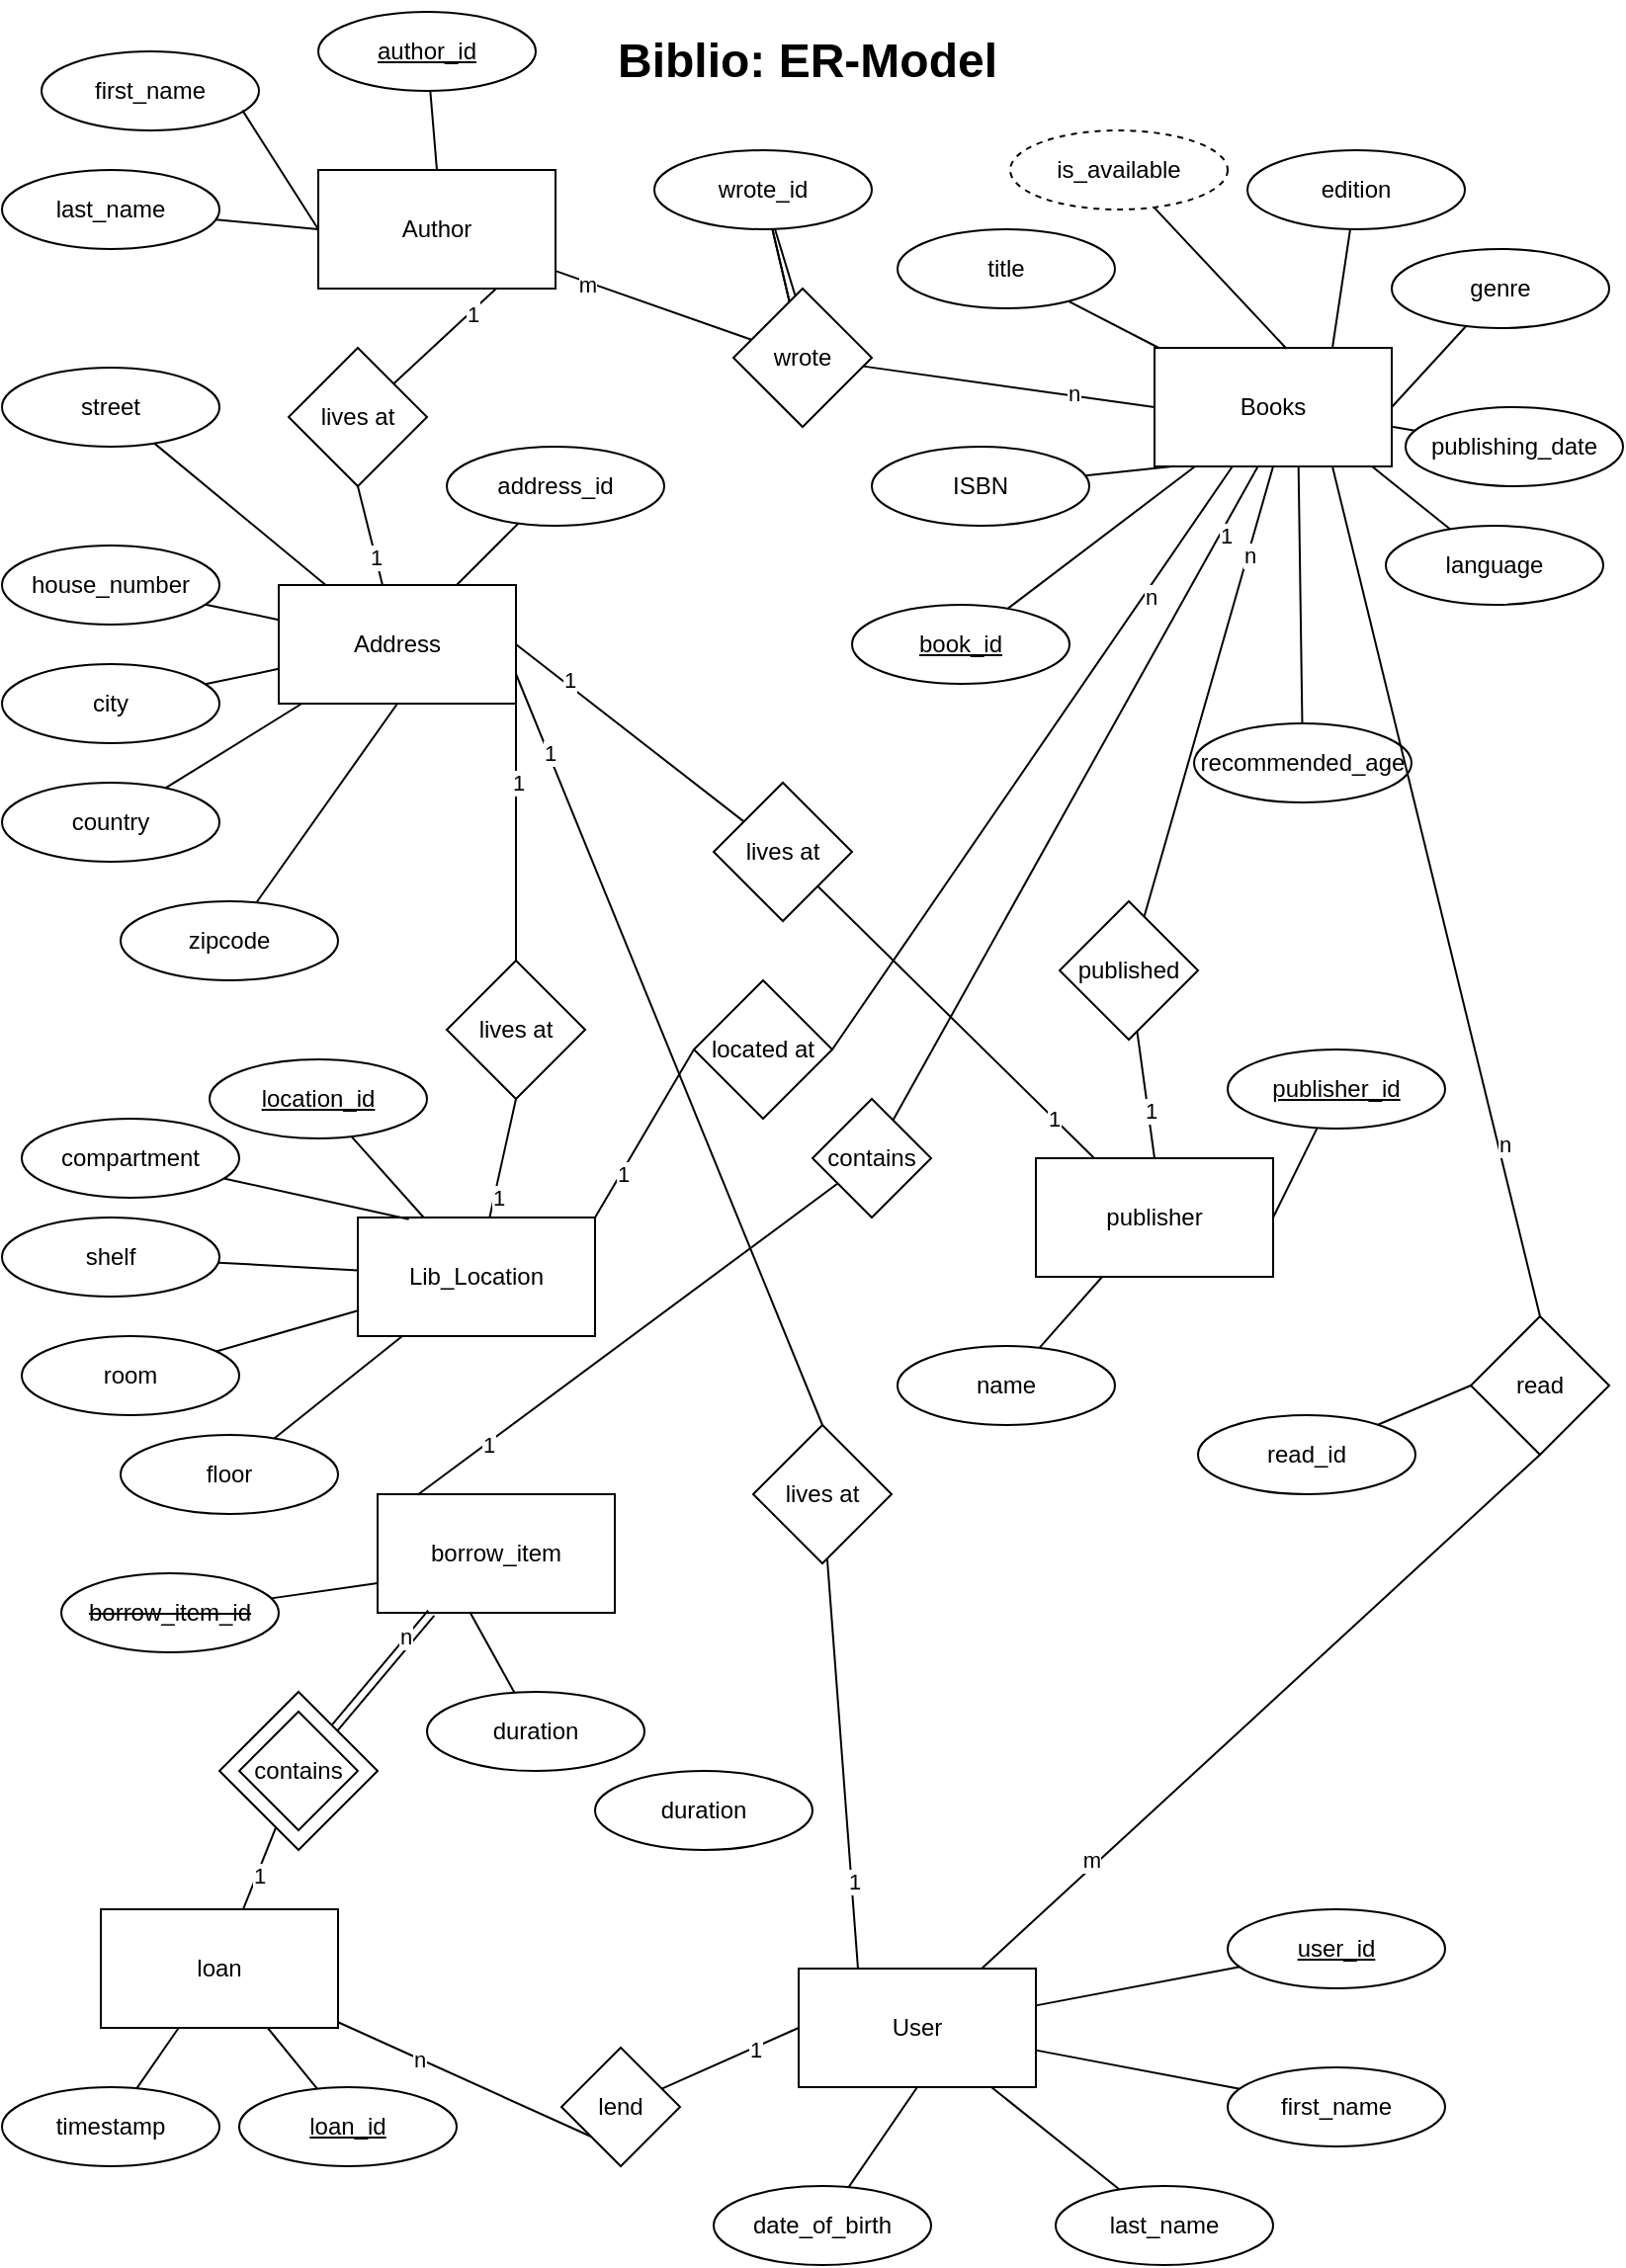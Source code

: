 <mxfile version="13.10.0" type="embed" pages="2">
    <diagram id="6B7yGU4xiu5NGQ7RS52c" name="ER-Model">
        <mxGraphModel dx="1938" dy="1129" grid="1" gridSize="10" guides="1" tooltips="1" connect="1" arrows="1" fold="1" page="1" pageScale="1" pageWidth="827" pageHeight="1169" math="0" shadow="0">
            <root>
                <mxCell id="0"/>
                <mxCell id="1" parent="0"/>
                <mxCell id="104" style="edgeStyle=none;rounded=0;orthogonalLoop=1;jettySize=auto;html=1;entryX=1;entryY=0.5;entryDx=0;entryDy=0;endArrow=none;endFill=0;" parent="1" source="2" target="103" edge="1">
                    <mxGeometry relative="1" as="geometry"/>
                </mxCell>
                <mxCell id="106" value="n" style="edgeLabel;html=1;align=center;verticalAlign=middle;resizable=0;points=[];" parent="104" vertex="1" connectable="0">
                    <mxGeometry x="-0.568" y="3" relative="1" as="geometry">
                        <mxPoint as="offset"/>
                    </mxGeometry>
                </mxCell>
                <mxCell id="2" value="Books" style="rounded=0;whiteSpace=wrap;html=1;" parent="1" vertex="1">
                    <mxGeometry x="-237" y="190" width="120" height="60" as="geometry"/>
                </mxCell>
                <mxCell id="63" style="rounded=0;orthogonalLoop=1;jettySize=auto;html=1;entryX=0.084;entryY=0.998;entryDx=0;entryDy=0;entryPerimeter=0;endArrow=none;endFill=0;" parent="1" source="3" target="2" edge="1">
                    <mxGeometry relative="1" as="geometry"/>
                </mxCell>
                <mxCell id="3" value="ISBN" style="ellipse;whiteSpace=wrap;html=1;" parent="1" vertex="1">
                    <mxGeometry x="-380" y="240" width="110" height="40" as="geometry"/>
                </mxCell>
                <mxCell id="64" style="rounded=0;orthogonalLoop=1;jettySize=auto;html=1;endArrow=none;endFill=0;" parent="1" source="6" target="2" edge="1">
                    <mxGeometry relative="1" as="geometry"/>
                </mxCell>
                <mxCell id="6" value="title" style="ellipse;whiteSpace=wrap;html=1;" parent="1" vertex="1">
                    <mxGeometry x="-367" y="130" width="110" height="40" as="geometry"/>
                </mxCell>
                <mxCell id="58" style="rounded=0;orthogonalLoop=1;jettySize=auto;html=1;endArrow=none;endFill=0;" parent="1" source="7" target="2" edge="1">
                    <mxGeometry relative="1" as="geometry"/>
                </mxCell>
                <mxCell id="7" value="publishing_date" style="ellipse;whiteSpace=wrap;html=1;" parent="1" vertex="1">
                    <mxGeometry x="-110" y="220" width="110" height="40" as="geometry"/>
                </mxCell>
                <mxCell id="59" style="rounded=0;orthogonalLoop=1;jettySize=auto;html=1;entryX=0.75;entryY=0;entryDx=0;entryDy=0;endArrow=none;endFill=0;" parent="1" source="9" target="2" edge="1">
                    <mxGeometry relative="1" as="geometry"/>
                </mxCell>
                <mxCell id="9" value="edition" style="ellipse;whiteSpace=wrap;html=1;" parent="1" vertex="1">
                    <mxGeometry x="-190" y="90" width="110" height="40" as="geometry"/>
                </mxCell>
                <mxCell id="60" style="rounded=0;orthogonalLoop=1;jettySize=auto;html=1;entryX=1;entryY=0.5;entryDx=0;entryDy=0;endArrow=none;endFill=0;" parent="1" source="10" target="2" edge="1">
                    <mxGeometry relative="1" as="geometry"/>
                </mxCell>
                <mxCell id="10" value="genre" style="ellipse;whiteSpace=wrap;html=1;" parent="1" vertex="1">
                    <mxGeometry x="-117" y="140" width="110" height="40" as="geometry"/>
                </mxCell>
                <mxCell id="yVGbuL-fI6m4gWuOUqoN-139" style="edgeStyle=none;rounded=0;orthogonalLoop=1;jettySize=auto;html=1;entryX=0.5;entryY=1;entryDx=0;entryDy=0;endArrow=none;endFill=0;" parent="1" source="11" target="yVGbuL-fI6m4gWuOUqoN-138" edge="1">
                    <mxGeometry relative="1" as="geometry"/>
                </mxCell>
                <mxCell id="130" value="m" style="edgeLabel;html=1;align=center;verticalAlign=middle;resizable=0;points=[];" parent="yVGbuL-fI6m4gWuOUqoN-139" vertex="1" connectable="0">
                    <mxGeometry x="-0.593" y="3" relative="1" as="geometry">
                        <mxPoint as="offset"/>
                    </mxGeometry>
                </mxCell>
                <mxCell id="11" value="User" style="rounded=0;whiteSpace=wrap;html=1;" parent="1" vertex="1">
                    <mxGeometry x="-417" y="1010" width="120" height="60" as="geometry"/>
                </mxCell>
                <mxCell id="61" style="rounded=0;orthogonalLoop=1;jettySize=auto;html=1;entryX=0.917;entryY=1;entryDx=0;entryDy=0;entryPerimeter=0;endArrow=none;endFill=0;" parent="1" source="12" target="2" edge="1">
                    <mxGeometry relative="1" as="geometry"/>
                </mxCell>
                <mxCell id="12" value="language" style="ellipse;whiteSpace=wrap;html=1;" parent="1" vertex="1">
                    <mxGeometry x="-120" y="280" width="110" height="40" as="geometry"/>
                </mxCell>
                <mxCell id="76" style="edgeStyle=none;rounded=0;orthogonalLoop=1;jettySize=auto;html=1;endArrow=none;endFill=0;" parent="1" source="13" target="11" edge="1">
                    <mxGeometry relative="1" as="geometry"/>
                </mxCell>
                <mxCell id="13" value="&lt;u&gt;user_id&lt;/u&gt;" style="ellipse;whiteSpace=wrap;html=1;" parent="1" vertex="1">
                    <mxGeometry x="-200" y="980" width="110" height="40" as="geometry"/>
                </mxCell>
                <mxCell id="74" style="edgeStyle=none;rounded=0;orthogonalLoop=1;jettySize=auto;html=1;endArrow=none;endFill=0;" parent="1" source="14" target="11" edge="1">
                    <mxGeometry relative="1" as="geometry"/>
                </mxCell>
                <mxCell id="14" value="last_name" style="ellipse;whiteSpace=wrap;html=1;" parent="1" vertex="1">
                    <mxGeometry x="-287" y="1120" width="110" height="40" as="geometry"/>
                </mxCell>
                <mxCell id="15" value="loan" style="rounded=0;whiteSpace=wrap;html=1;" parent="1" vertex="1">
                    <mxGeometry x="-770" y="980" width="120" height="60" as="geometry"/>
                </mxCell>
                <mxCell id="75" style="edgeStyle=none;rounded=0;orthogonalLoop=1;jettySize=auto;html=1;endArrow=none;endFill=0;" parent="1" source="17" target="11" edge="1">
                    <mxGeometry relative="1" as="geometry"/>
                </mxCell>
                <mxCell id="17" value="first_name" style="ellipse;whiteSpace=wrap;html=1;" parent="1" vertex="1">
                    <mxGeometry x="-200" y="1060" width="110" height="40" as="geometry"/>
                </mxCell>
                <mxCell id="bgku8bX7oosItX427bxr-154" style="edgeStyle=none;rounded=0;orthogonalLoop=1;jettySize=auto;html=1;entryX=0.5;entryY=1;entryDx=0;entryDy=0;endArrow=none;endFill=0;" parent="1" source="20" target="bgku8bX7oosItX427bxr-153" edge="1">
                    <mxGeometry relative="1" as="geometry"/>
                </mxCell>
                <mxCell id="bgku8bX7oosItX427bxr-156" value="1" style="edgeLabel;html=1;align=center;verticalAlign=middle;resizable=0;points=[];" parent="bgku8bX7oosItX427bxr-154" vertex="1" connectable="0">
                    <mxGeometry x="-0.637" y="-2" relative="1" as="geometry">
                        <mxPoint as="offset"/>
                    </mxGeometry>
                </mxCell>
                <mxCell id="20" value="Lib_Location" style="rounded=0;whiteSpace=wrap;html=1;" parent="1" vertex="1">
                    <mxGeometry x="-640" y="630" width="120" height="60" as="geometry"/>
                </mxCell>
                <mxCell id="22" value="borrow_item" style="rounded=0;whiteSpace=wrap;html=1;" parent="1" vertex="1">
                    <mxGeometry x="-630" y="770" width="120" height="60" as="geometry"/>
                </mxCell>
                <mxCell id="55" style="rounded=0;orthogonalLoop=1;jettySize=auto;html=1;endArrow=none;endFill=0;" parent="1" source="23" target="29" edge="1">
                    <mxGeometry relative="1" as="geometry"/>
                </mxCell>
                <mxCell id="23" value="publisher" style="rounded=0;whiteSpace=wrap;html=1;" parent="1" vertex="1">
                    <mxGeometry x="-297" y="600" width="120" height="60" as="geometry"/>
                </mxCell>
                <mxCell id="25" value="Author" style="rounded=0;whiteSpace=wrap;html=1;" parent="1" vertex="1">
                    <mxGeometry x="-660" y="100" width="120" height="60" as="geometry"/>
                </mxCell>
                <mxCell id="62" style="rounded=0;orthogonalLoop=1;jettySize=auto;html=1;entryX=0.607;entryY=0.994;entryDx=0;entryDy=0;entryPerimeter=0;endArrow=none;endFill=0;" parent="1" source="26" target="2" edge="1">
                    <mxGeometry relative="1" as="geometry"/>
                </mxCell>
                <mxCell id="26" value="recommended_age" style="ellipse;whiteSpace=wrap;html=1;" parent="1" vertex="1">
                    <mxGeometry x="-217" y="380" width="110" height="40" as="geometry"/>
                </mxCell>
                <mxCell id="73" style="edgeStyle=none;rounded=0;orthogonalLoop=1;jettySize=auto;html=1;entryX=0.5;entryY=1;entryDx=0;entryDy=0;endArrow=none;endFill=0;" parent="1" source="27" target="11" edge="1">
                    <mxGeometry relative="1" as="geometry"/>
                </mxCell>
                <mxCell id="27" value="date_of_birth" style="ellipse;whiteSpace=wrap;html=1;" parent="1" vertex="1">
                    <mxGeometry x="-460" y="1120" width="110" height="40" as="geometry"/>
                </mxCell>
                <mxCell id="57" style="rounded=0;orthogonalLoop=1;jettySize=auto;html=1;endArrow=none;endFill=0;entryX=1;entryY=0.5;entryDx=0;entryDy=0;" parent="1" source="28" target="23" edge="1">
                    <mxGeometry relative="1" as="geometry">
                        <mxPoint x="379" y="181" as="targetPoint"/>
                    </mxGeometry>
                </mxCell>
                <mxCell id="28" value="&lt;u&gt;publisher_id&lt;/u&gt;" style="ellipse;whiteSpace=wrap;html=1;" parent="1" vertex="1">
                    <mxGeometry x="-200" y="545" width="110" height="40" as="geometry"/>
                </mxCell>
                <mxCell id="29" value="name" style="ellipse;whiteSpace=wrap;html=1;" parent="1" vertex="1">
                    <mxGeometry x="-367" y="695" width="110" height="40" as="geometry"/>
                </mxCell>
                <mxCell id="53" style="rounded=0;orthogonalLoop=1;jettySize=auto;html=1;entryX=0.5;entryY=0;entryDx=0;entryDy=0;endArrow=none;endFill=0;" parent="1" source="33" target="25" edge="1">
                    <mxGeometry relative="1" as="geometry"/>
                </mxCell>
                <mxCell id="33" value="&lt;u&gt;author_id&lt;/u&gt;" style="ellipse;whiteSpace=wrap;html=1;" parent="1" vertex="1">
                    <mxGeometry x="-660" y="20" width="110" height="40" as="geometry"/>
                </mxCell>
                <mxCell id="68" style="edgeStyle=none;rounded=0;orthogonalLoop=1;jettySize=auto;html=1;endArrow=none;endFill=0;" parent="1" source="34" target="20" edge="1">
                    <mxGeometry relative="1" as="geometry"/>
                </mxCell>
                <mxCell id="34" value="room" style="ellipse;whiteSpace=wrap;html=1;" parent="1" vertex="1">
                    <mxGeometry x="-810" y="690" width="110" height="40" as="geometry"/>
                </mxCell>
                <mxCell id="69" style="edgeStyle=none;rounded=0;orthogonalLoop=1;jettySize=auto;html=1;endArrow=none;endFill=0;" parent="1" source="35" target="20" edge="1">
                    <mxGeometry relative="1" as="geometry"/>
                </mxCell>
                <mxCell id="35" value="floor" style="ellipse;whiteSpace=wrap;html=1;" parent="1" vertex="1">
                    <mxGeometry x="-760" y="740" width="110" height="40" as="geometry"/>
                </mxCell>
                <mxCell id="67" style="edgeStyle=none;rounded=0;orthogonalLoop=1;jettySize=auto;html=1;endArrow=none;endFill=0;" parent="1" source="36" target="20" edge="1">
                    <mxGeometry relative="1" as="geometry"/>
                </mxCell>
                <mxCell id="36" value="shelf" style="ellipse;whiteSpace=wrap;html=1;" parent="1" vertex="1">
                    <mxGeometry x="-820" y="630" width="110" height="40" as="geometry"/>
                </mxCell>
                <mxCell id="66" style="rounded=0;jettySize=auto;html=1;entryX=0.215;entryY=0.014;entryDx=0;entryDy=0;entryPerimeter=0;endArrow=none;endFill=0;" parent="1" source="37" target="20" edge="1">
                    <mxGeometry relative="1" as="geometry"/>
                </mxCell>
                <mxCell id="37" value="compartment" style="ellipse;whiteSpace=wrap;html=1;" parent="1" vertex="1">
                    <mxGeometry x="-810" y="580" width="110" height="40" as="geometry"/>
                </mxCell>
                <mxCell id="71" style="edgeStyle=none;rounded=0;orthogonalLoop=1;jettySize=auto;html=1;endArrow=none;endFill=0;" parent="1" source="38" target="15" edge="1">
                    <mxGeometry relative="1" as="geometry"/>
                </mxCell>
                <mxCell id="38" value="&lt;u&gt;loan_id&lt;/u&gt;" style="ellipse;whiteSpace=wrap;html=1;" parent="1" vertex="1">
                    <mxGeometry x="-700" y="1070" width="110" height="40" as="geometry"/>
                </mxCell>
                <mxCell id="65" style="edgeStyle=None;rounded=0;orthogonalLoop=1;jettySize=auto;html=1;endArrow=none;endFill=0;" parent="1" source="39" target="20" edge="1">
                    <mxGeometry relative="1" as="geometry"/>
                </mxCell>
                <mxCell id="39" value="&lt;u&gt;location_id&lt;/u&gt;" style="ellipse;whiteSpace=wrap;html=1;" parent="1" vertex="1">
                    <mxGeometry x="-715" y="550" width="110" height="40" as="geometry"/>
                </mxCell>
                <mxCell id="52" style="rounded=0;orthogonalLoop=1;jettySize=auto;html=1;entryX=0;entryY=0.5;entryDx=0;entryDy=0;endArrow=none;endFill=0;" parent="1" source="40" target="25" edge="1">
                    <mxGeometry relative="1" as="geometry"/>
                </mxCell>
                <mxCell id="40" value="last_name" style="ellipse;whiteSpace=wrap;html=1;" parent="1" vertex="1">
                    <mxGeometry x="-820" y="100" width="110" height="40" as="geometry"/>
                </mxCell>
                <mxCell id="41" value="first_name" style="ellipse;whiteSpace=wrap;html=1;" parent="1" vertex="1">
                    <mxGeometry x="-800" y="40" width="110" height="40" as="geometry"/>
                </mxCell>
                <mxCell id="70" style="edgeStyle=none;rounded=0;orthogonalLoop=1;jettySize=auto;html=1;endArrow=none;endFill=0;" parent="1" source="42" target="15" edge="1">
                    <mxGeometry relative="1" as="geometry"/>
                </mxCell>
                <mxCell id="42" value="timestamp" style="ellipse;whiteSpace=wrap;html=1;" parent="1" vertex="1">
                    <mxGeometry x="-820" y="1070" width="110" height="40" as="geometry"/>
                </mxCell>
                <mxCell id="72" style="edgeStyle=none;rounded=0;orthogonalLoop=1;jettySize=auto;html=1;endArrow=none;endFill=0;exitX=0;exitY=1;exitDx=0;exitDy=0;" parent="1" source="93" target="15" edge="1">
                    <mxGeometry relative="1" as="geometry">
                        <mxPoint x="255.172" y="732.548" as="sourcePoint"/>
                    </mxGeometry>
                </mxCell>
                <mxCell id="96" value="n" style="edgeLabel;html=1;align=center;verticalAlign=middle;resizable=0;points=[];" parent="72" vertex="1" connectable="0">
                    <mxGeometry x="0.361" relative="1" as="geometry">
                        <mxPoint as="offset"/>
                    </mxGeometry>
                </mxCell>
                <mxCell id="80" style="edgeStyle=none;rounded=0;orthogonalLoop=1;jettySize=auto;html=1;entryX=0;entryY=0.75;entryDx=0;entryDy=0;endArrow=none;endFill=0;" parent="1" source="47" target="22" edge="1">
                    <mxGeometry relative="1" as="geometry"/>
                </mxCell>
                <mxCell id="47" value="&lt;strike&gt;borrow_item_id&lt;/strike&gt;" style="ellipse;whiteSpace=wrap;html=1;" parent="1" vertex="1">
                    <mxGeometry x="-790" y="810" width="110" height="40" as="geometry"/>
                </mxCell>
                <mxCell id="78" style="edgeStyle=none;rounded=0;orthogonalLoop=1;jettySize=auto;html=1;entryX=0.389;entryY=0.994;entryDx=0;entryDy=0;entryPerimeter=0;endArrow=none;endFill=0;" parent="1" source="48" target="22" edge="1">
                    <mxGeometry relative="1" as="geometry"/>
                </mxCell>
                <mxCell id="48" value="duration" style="ellipse;whiteSpace=wrap;html=1;" parent="1" vertex="1">
                    <mxGeometry x="-605" y="870" width="110" height="40" as="geometry"/>
                </mxCell>
                <mxCell id="50" value="" style="endArrow=none;html=1;entryX=0;entryY=0.5;entryDx=0;entryDy=0;exitX=0.924;exitY=0.745;exitDx=0;exitDy=0;exitPerimeter=0;" parent="1" source="41" target="25" edge="1">
                    <mxGeometry width="50" height="50" relative="1" as="geometry">
                        <mxPoint x="-412" y="250.0" as="sourcePoint"/>
                        <mxPoint x="-387" y="290.0" as="targetPoint"/>
                    </mxGeometry>
                </mxCell>
                <mxCell id="83" style="edgeStyle=none;rounded=0;orthogonalLoop=1;jettySize=auto;html=1;endArrow=none;endFill=0;" parent="1" source="82" target="15" edge="1">
                    <mxGeometry relative="1" as="geometry"/>
                </mxCell>
                <mxCell id="86" value="1" style="edgeLabel;html=1;align=center;verticalAlign=middle;resizable=0;points=[];" parent="83" vertex="1" connectable="0">
                    <mxGeometry x="0.17" y="1" relative="1" as="geometry">
                        <mxPoint as="offset"/>
                    </mxGeometry>
                </mxCell>
                <mxCell id="84" style="edgeStyle=none;rounded=0;orthogonalLoop=1;jettySize=auto;html=1;endArrow=none;endFill=0;shape=link;entryX=0.226;entryY=1.002;entryDx=0;entryDy=0;entryPerimeter=0;" parent="1" source="82" target="22" edge="1">
                    <mxGeometry relative="1" as="geometry"/>
                </mxCell>
                <mxCell id="87" value="n" style="edgeLabel;html=1;align=center;verticalAlign=middle;resizable=0;points=[];" parent="84" vertex="1" connectable="0">
                    <mxGeometry x="0.532" y="3" relative="1" as="geometry">
                        <mxPoint as="offset"/>
                    </mxGeometry>
                </mxCell>
                <mxCell id="90" value="" style="group" parent="1" vertex="1" connectable="0">
                    <mxGeometry x="-710" y="870" width="80" height="80" as="geometry"/>
                </mxCell>
                <mxCell id="82" value="" style="rhombus;whiteSpace=wrap;html=1;" parent="90" vertex="1">
                    <mxGeometry width="80" height="80" as="geometry"/>
                </mxCell>
                <mxCell id="85" value="contains" style="rhombus;whiteSpace=wrap;html=1;" parent="90" vertex="1">
                    <mxGeometry x="10" y="10" width="60" height="60" as="geometry"/>
                </mxCell>
                <mxCell id="94" style="edgeStyle=none;rounded=0;orthogonalLoop=1;jettySize=auto;html=1;entryX=0;entryY=0.5;entryDx=0;entryDy=0;endArrow=none;endFill=0;" parent="1" source="93" target="11" edge="1">
                    <mxGeometry relative="1" as="geometry"/>
                </mxCell>
                <mxCell id="95" value="1" style="edgeLabel;html=1;align=center;verticalAlign=middle;resizable=0;points=[];" parent="94" vertex="1" connectable="0">
                    <mxGeometry x="0.348" y="-1" relative="1" as="geometry">
                        <mxPoint as="offset"/>
                    </mxGeometry>
                </mxCell>
                <mxCell id="93" value="lend" style="rhombus;whiteSpace=wrap;html=1;" parent="1" vertex="1">
                    <mxGeometry x="-537" y="1050" width="60" height="60" as="geometry"/>
                </mxCell>
                <mxCell id="98" style="edgeStyle=none;rounded=0;orthogonalLoop=1;jettySize=auto;html=1;entryX=0.436;entryY=0.999;entryDx=0;entryDy=0;endArrow=none;endFill=0;entryPerimeter=0;" parent="1" source="97" target="2" edge="1">
                    <mxGeometry relative="1" as="geometry"/>
                </mxCell>
                <mxCell id="100" value="1" style="edgeLabel;html=1;align=center;verticalAlign=middle;resizable=0;points=[];" parent="98" vertex="1" connectable="0">
                    <mxGeometry x="0.798" y="-2" relative="1" as="geometry">
                        <mxPoint as="offset"/>
                    </mxGeometry>
                </mxCell>
                <mxCell id="99" style="edgeStyle=none;rounded=0;orthogonalLoop=1;jettySize=auto;html=1;entryX=0.168;entryY=0.006;entryDx=0;entryDy=0;entryPerimeter=0;endArrow=none;endFill=0;" parent="1" source="97" target="22" edge="1">
                    <mxGeometry relative="1" as="geometry"/>
                </mxCell>
                <mxCell id="101" value="1" style="edgeLabel;html=1;align=center;verticalAlign=middle;resizable=0;points=[];" parent="99" vertex="1" connectable="0">
                    <mxGeometry x="0.658" y="1" relative="1" as="geometry">
                        <mxPoint x="-1" as="offset"/>
                    </mxGeometry>
                </mxCell>
                <mxCell id="97" value="contains" style="rhombus;whiteSpace=wrap;html=1;" parent="1" vertex="1">
                    <mxGeometry x="-410" y="570" width="60" height="60" as="geometry"/>
                </mxCell>
                <mxCell id="105" style="edgeStyle=none;rounded=0;orthogonalLoop=1;jettySize=auto;html=1;entryX=1;entryY=0;entryDx=0;entryDy=0;endArrow=none;endFill=0;exitX=0;exitY=0.5;exitDx=0;exitDy=0;" parent="1" source="103" target="20" edge="1">
                    <mxGeometry relative="1" as="geometry"/>
                </mxCell>
                <mxCell id="107" value="1" style="edgeLabel;html=1;align=center;verticalAlign=middle;resizable=0;points=[];" parent="105" vertex="1" connectable="0">
                    <mxGeometry x="0.456" y="2" relative="1" as="geometry">
                        <mxPoint x="-1" as="offset"/>
                    </mxGeometry>
                </mxCell>
                <mxCell id="110" style="edgeStyle=none;rounded=0;orthogonalLoop=1;jettySize=auto;html=1;endArrow=none;endFill=0;exitX=0.557;exitY=0.008;exitDx=0;exitDy=0;exitPerimeter=0;" parent="1" source="2" target="109" edge="1">
                    <mxGeometry relative="1" as="geometry">
                        <mxPoint x="-144" y="490" as="sourcePoint"/>
                    </mxGeometry>
                </mxCell>
                <mxCell id="103" value="located at" style="rhombus;whiteSpace=wrap;html=1;" parent="1" vertex="1">
                    <mxGeometry x="-470" y="510" width="70" height="70" as="geometry"/>
                </mxCell>
                <mxCell id="109" value="is_available" style="ellipse;whiteSpace=wrap;html=1;dashed=1;" parent="1" vertex="1">
                    <mxGeometry x="-310" y="80" width="110" height="40" as="geometry"/>
                </mxCell>
                <mxCell id="112" style="edgeStyle=none;rounded=0;orthogonalLoop=1;jettySize=auto;html=1;endArrow=none;endFill=0;" parent="1" source="111" target="2" edge="1">
                    <mxGeometry relative="1" as="geometry"/>
                </mxCell>
                <mxCell id="111" value="&lt;u&gt;book_id&lt;/u&gt;" style="ellipse;whiteSpace=wrap;html=1;" parent="1" vertex="1">
                    <mxGeometry x="-390" y="320" width="110" height="40" as="geometry"/>
                </mxCell>
                <mxCell id="117" style="edgeStyle=none;rounded=0;orthogonalLoop=1;jettySize=auto;html=1;entryX=0;entryY=0.5;entryDx=0;entryDy=0;endArrow=none;endFill=0;" parent="1" source="116" target="2" edge="1">
                    <mxGeometry relative="1" as="geometry"/>
                </mxCell>
                <mxCell id="119" value="n" style="edgeLabel;html=1;align=center;verticalAlign=middle;resizable=0;points=[];" parent="117" vertex="1" connectable="0">
                    <mxGeometry x="0.432" y="1" relative="1" as="geometry">
                        <mxPoint as="offset"/>
                    </mxGeometry>
                </mxCell>
                <mxCell id="118" style="edgeStyle=none;rounded=0;orthogonalLoop=1;jettySize=auto;html=1;endArrow=none;endFill=0;" parent="1" source="116" target="25" edge="1">
                    <mxGeometry relative="1" as="geometry"/>
                </mxCell>
                <mxCell id="120" value="m" style="edgeLabel;html=1;align=center;verticalAlign=middle;resizable=0;points=[];" parent="118" vertex="1" connectable="0">
                    <mxGeometry x="0.688" y="1" relative="1" as="geometry">
                        <mxPoint as="offset"/>
                    </mxGeometry>
                </mxCell>
                <mxCell id="svkECNXqylEXWRHFqUho-135" value="" style="edgeStyle=none;rounded=0;orthogonalLoop=1;jettySize=auto;html=1;endArrow=none;endFill=0;" edge="1" parent="1" source="116" target="zm_I_xVnmWr1LnRrSc9i-130">
                    <mxGeometry relative="1" as="geometry"/>
                </mxCell>
                <mxCell id="svkECNXqylEXWRHFqUho-136" value="" style="edgeStyle=none;rounded=0;orthogonalLoop=1;jettySize=auto;html=1;endArrow=none;endFill=0;" edge="1" parent="1" source="116" target="zm_I_xVnmWr1LnRrSc9i-130">
                    <mxGeometry relative="1" as="geometry"/>
                </mxCell>
                <mxCell id="116" value="wrote" style="rhombus;whiteSpace=wrap;html=1;" parent="1" vertex="1">
                    <mxGeometry x="-450" y="160" width="70" height="70" as="geometry"/>
                </mxCell>
                <mxCell id="bgku8bX7oosItX427bxr-136" style="rounded=0;orthogonalLoop=1;jettySize=auto;html=1;endArrow=none;endFill=0;" parent="1" source="121" target="bgku8bX7oosItX427bxr-129" edge="1">
                    <mxGeometry relative="1" as="geometry"/>
                </mxCell>
                <mxCell id="121" value="street" style="ellipse;whiteSpace=wrap;html=1;" parent="1" vertex="1">
                    <mxGeometry x="-820" y="200" width="110" height="40" as="geometry"/>
                </mxCell>
                <mxCell id="124" style="edgeStyle=none;rounded=0;orthogonalLoop=1;jettySize=auto;html=1;endArrow=none;endFill=0;entryX=0.5;entryY=1;entryDx=0;entryDy=0;" parent="1" source="123" target="2" edge="1">
                    <mxGeometry relative="1" as="geometry"/>
                </mxCell>
                <mxCell id="126" value="n" style="edgeLabel;html=1;align=center;verticalAlign=middle;resizable=0;points=[];" parent="124" vertex="1" connectable="0">
                    <mxGeometry x="0.607" y="-1" relative="1" as="geometry">
                        <mxPoint as="offset"/>
                    </mxGeometry>
                </mxCell>
                <mxCell id="125" style="edgeStyle=none;rounded=0;orthogonalLoop=1;jettySize=auto;html=1;entryX=0.5;entryY=0;entryDx=0;entryDy=0;endArrow=none;endFill=0;" parent="1" source="123" target="23" edge="1">
                    <mxGeometry relative="1" as="geometry"/>
                </mxCell>
                <mxCell id="127" value="1" style="edgeLabel;html=1;align=center;verticalAlign=middle;resizable=0;points=[];" parent="125" vertex="1" connectable="0">
                    <mxGeometry x="0.24" y="1" relative="1" as="geometry">
                        <mxPoint as="offset"/>
                    </mxGeometry>
                </mxCell>
                <mxCell id="123" value="published" style="rhombus;whiteSpace=wrap;html=1;" parent="1" vertex="1">
                    <mxGeometry x="-285" y="470" width="70" height="70" as="geometry"/>
                </mxCell>
                <mxCell id="129" value="&lt;h1&gt;&lt;b&gt;Biblio: ER-Model&lt;/b&gt;&lt;/h1&gt;" style="text;html=1;align=center;verticalAlign=middle;resizable=0;points=[];autosize=1;" parent="1" vertex="1">
                    <mxGeometry x="-518" y="20" width="210" height="50" as="geometry"/>
                </mxCell>
                <mxCell id="bgku8bX7oosItX427bxr-143" style="edgeStyle=none;rounded=0;orthogonalLoop=1;jettySize=auto;html=1;entryX=0.5;entryY=1;entryDx=0;entryDy=0;endArrow=none;endFill=0;" parent="1" source="bgku8bX7oosItX427bxr-129" target="bgku8bX7oosItX427bxr-142" edge="1">
                    <mxGeometry relative="1" as="geometry"/>
                </mxCell>
                <mxCell id="bgku8bX7oosItX427bxr-146" value="1" style="edgeLabel;html=1;align=center;verticalAlign=middle;resizable=0;points=[];" parent="bgku8bX7oosItX427bxr-143" vertex="1" connectable="0">
                    <mxGeometry x="-0.434" relative="1" as="geometry">
                        <mxPoint as="offset"/>
                    </mxGeometry>
                </mxCell>
                <mxCell id="bgku8bX7oosItX427bxr-129" value="Address" style="rounded=0;whiteSpace=wrap;html=1;" parent="1" vertex="1">
                    <mxGeometry x="-680" y="310" width="120" height="60" as="geometry"/>
                </mxCell>
                <mxCell id="bgku8bX7oosItX427bxr-137" style="edgeStyle=none;rounded=0;orthogonalLoop=1;jettySize=auto;html=1;endArrow=none;endFill=0;" parent="1" source="bgku8bX7oosItX427bxr-130" target="bgku8bX7oosItX427bxr-129" edge="1">
                    <mxGeometry relative="1" as="geometry"/>
                </mxCell>
                <mxCell id="bgku8bX7oosItX427bxr-130" value="house_number" style="ellipse;whiteSpace=wrap;html=1;" parent="1" vertex="1">
                    <mxGeometry x="-820" y="290" width="110" height="40" as="geometry"/>
                </mxCell>
                <mxCell id="bgku8bX7oosItX427bxr-138" style="edgeStyle=none;rounded=0;orthogonalLoop=1;jettySize=auto;html=1;endArrow=none;endFill=0;" parent="1" source="bgku8bX7oosItX427bxr-132" target="bgku8bX7oosItX427bxr-129" edge="1">
                    <mxGeometry relative="1" as="geometry"/>
                </mxCell>
                <mxCell id="bgku8bX7oosItX427bxr-132" value="city" style="ellipse;whiteSpace=wrap;html=1;" parent="1" vertex="1">
                    <mxGeometry x="-820" y="350" width="110" height="40" as="geometry"/>
                </mxCell>
                <mxCell id="bgku8bX7oosItX427bxr-139" style="edgeStyle=none;rounded=0;orthogonalLoop=1;jettySize=auto;html=1;endArrow=none;endFill=0;" parent="1" source="bgku8bX7oosItX427bxr-133" target="bgku8bX7oosItX427bxr-129" edge="1">
                    <mxGeometry relative="1" as="geometry"/>
                </mxCell>
                <mxCell id="bgku8bX7oosItX427bxr-133" value="country" style="ellipse;whiteSpace=wrap;html=1;" parent="1" vertex="1">
                    <mxGeometry x="-820" y="410" width="110" height="40" as="geometry"/>
                </mxCell>
                <mxCell id="bgku8bX7oosItX427bxr-140" style="edgeStyle=none;rounded=0;orthogonalLoop=1;jettySize=auto;html=1;entryX=0.5;entryY=1;entryDx=0;entryDy=0;endArrow=none;endFill=0;" parent="1" source="bgku8bX7oosItX427bxr-134" target="bgku8bX7oosItX427bxr-129" edge="1">
                    <mxGeometry relative="1" as="geometry"/>
                </mxCell>
                <mxCell id="bgku8bX7oosItX427bxr-134" value="zipcode" style="ellipse;whiteSpace=wrap;html=1;" parent="1" vertex="1">
                    <mxGeometry x="-760" y="470" width="110" height="40" as="geometry"/>
                </mxCell>
                <mxCell id="bgku8bX7oosItX427bxr-141" style="edgeStyle=none;rounded=0;orthogonalLoop=1;jettySize=auto;html=1;endArrow=none;endFill=0;" parent="1" source="bgku8bX7oosItX427bxr-135" target="bgku8bX7oosItX427bxr-129" edge="1">
                    <mxGeometry relative="1" as="geometry"/>
                </mxCell>
                <mxCell id="bgku8bX7oosItX427bxr-135" value="address_id" style="ellipse;whiteSpace=wrap;html=1;" parent="1" vertex="1">
                    <mxGeometry x="-595" y="240" width="110" height="40" as="geometry"/>
                </mxCell>
                <mxCell id="bgku8bX7oosItX427bxr-144" style="edgeStyle=none;rounded=0;orthogonalLoop=1;jettySize=auto;html=1;entryX=0.75;entryY=1;entryDx=0;entryDy=0;endArrow=none;endFill=0;" parent="1" source="bgku8bX7oosItX427bxr-142" target="25" edge="1">
                    <mxGeometry relative="1" as="geometry"/>
                </mxCell>
                <mxCell id="bgku8bX7oosItX427bxr-145" value="1" style="edgeLabel;html=1;align=center;verticalAlign=middle;resizable=0;points=[];" parent="bgku8bX7oosItX427bxr-144" vertex="1" connectable="0">
                    <mxGeometry x="0.494" y="-1" relative="1" as="geometry">
                        <mxPoint as="offset"/>
                    </mxGeometry>
                </mxCell>
                <mxCell id="bgku8bX7oosItX427bxr-142" value="lives at" style="rhombus;whiteSpace=wrap;html=1;" parent="1" vertex="1">
                    <mxGeometry x="-675" y="190" width="70" height="70" as="geometry"/>
                </mxCell>
                <mxCell id="bgku8bX7oosItX427bxr-147" style="edgeStyle=none;rounded=0;orthogonalLoop=1;jettySize=auto;html=1;entryX=0.5;entryY=0;entryDx=0;entryDy=0;endArrow=none;endFill=0;" parent="1" source="25" target="25" edge="1">
                    <mxGeometry relative="1" as="geometry"/>
                </mxCell>
                <mxCell id="bgku8bX7oosItX427bxr-149" style="edgeStyle=none;rounded=0;orthogonalLoop=1;jettySize=auto;html=1;endArrow=none;endFill=0;" parent="1" source="bgku8bX7oosItX427bxr-148" target="23" edge="1">
                    <mxGeometry relative="1" as="geometry"/>
                </mxCell>
                <mxCell id="bgku8bX7oosItX427bxr-151" value="1" style="edgeLabel;html=1;align=center;verticalAlign=middle;resizable=0;points=[];" parent="bgku8bX7oosItX427bxr-149" vertex="1" connectable="0">
                    <mxGeometry x="0.703" relative="1" as="geometry">
                        <mxPoint as="offset"/>
                    </mxGeometry>
                </mxCell>
                <mxCell id="bgku8bX7oosItX427bxr-150" style="edgeStyle=none;rounded=0;orthogonalLoop=1;jettySize=auto;html=1;entryX=1;entryY=0.5;entryDx=0;entryDy=0;endArrow=none;endFill=0;" parent="1" source="bgku8bX7oosItX427bxr-148" target="bgku8bX7oosItX427bxr-129" edge="1">
                    <mxGeometry relative="1" as="geometry"/>
                </mxCell>
                <mxCell id="bgku8bX7oosItX427bxr-152" value="1" style="edgeLabel;html=1;align=center;verticalAlign=middle;resizable=0;points=[];" parent="bgku8bX7oosItX427bxr-150" vertex="1" connectable="0">
                    <mxGeometry x="0.564" y="-2" relative="1" as="geometry">
                        <mxPoint as="offset"/>
                    </mxGeometry>
                </mxCell>
                <mxCell id="bgku8bX7oosItX427bxr-148" value="lives at" style="rhombus;whiteSpace=wrap;html=1;" parent="1" vertex="1">
                    <mxGeometry x="-460" y="410" width="70" height="70" as="geometry"/>
                </mxCell>
                <mxCell id="bgku8bX7oosItX427bxr-155" style="edgeStyle=none;rounded=0;orthogonalLoop=1;jettySize=auto;html=1;entryX=1;entryY=0.75;entryDx=0;entryDy=0;endArrow=none;endFill=0;" parent="1" source="bgku8bX7oosItX427bxr-153" target="bgku8bX7oosItX427bxr-129" edge="1">
                    <mxGeometry relative="1" as="geometry"/>
                </mxCell>
                <mxCell id="bgku8bX7oosItX427bxr-157" value="1" style="edgeLabel;html=1;align=center;verticalAlign=middle;resizable=0;points=[];" parent="bgku8bX7oosItX427bxr-155" vertex="1" connectable="0">
                    <mxGeometry x="0.247" y="-1" relative="1" as="geometry">
                        <mxPoint as="offset"/>
                    </mxGeometry>
                </mxCell>
                <mxCell id="bgku8bX7oosItX427bxr-153" value="lives at" style="rhombus;whiteSpace=wrap;html=1;" parent="1" vertex="1">
                    <mxGeometry x="-595" y="500" width="70" height="70" as="geometry"/>
                </mxCell>
                <mxCell id="3-QYkUyADUUi9fxWIzm6-130" style="edgeStyle=none;rounded=0;orthogonalLoop=1;jettySize=auto;html=1;entryX=0.25;entryY=0;entryDx=0;entryDy=0;endArrow=none;endFill=0;" parent="1" source="3-QYkUyADUUi9fxWIzm6-129" target="11" edge="1">
                    <mxGeometry relative="1" as="geometry"/>
                </mxCell>
                <mxCell id="3-QYkUyADUUi9fxWIzm6-132" value="1" style="edgeLabel;html=1;align=center;verticalAlign=middle;resizable=0;points=[];" parent="3-QYkUyADUUi9fxWIzm6-130" vertex="1" connectable="0">
                    <mxGeometry x="0.578" y="1" relative="1" as="geometry">
                        <mxPoint as="offset"/>
                    </mxGeometry>
                </mxCell>
                <mxCell id="3-QYkUyADUUi9fxWIzm6-131" style="edgeStyle=none;rounded=0;orthogonalLoop=1;jettySize=auto;html=1;exitX=0.5;exitY=0;exitDx=0;exitDy=0;entryX=1;entryY=0.75;entryDx=0;entryDy=0;endArrow=none;endFill=0;" parent="1" source="3-QYkUyADUUi9fxWIzm6-129" target="bgku8bX7oosItX427bxr-129" edge="1">
                    <mxGeometry relative="1" as="geometry"/>
                </mxCell>
                <mxCell id="3-QYkUyADUUi9fxWIzm6-133" value="1" style="edgeLabel;html=1;align=center;verticalAlign=middle;resizable=0;points=[];" parent="3-QYkUyADUUi9fxWIzm6-131" vertex="1" connectable="0">
                    <mxGeometry x="0.791" y="1" relative="1" as="geometry">
                        <mxPoint x="1" as="offset"/>
                    </mxGeometry>
                </mxCell>
                <mxCell id="3-QYkUyADUUi9fxWIzm6-129" value="lives at" style="rhombus;whiteSpace=wrap;html=1;" parent="1" vertex="1">
                    <mxGeometry x="-440" y="735" width="70" height="70" as="geometry"/>
                </mxCell>
                <mxCell id="yVGbuL-fI6m4gWuOUqoN-134" style="edgeStyle=none;rounded=0;orthogonalLoop=1;jettySize=auto;html=1;endArrow=none;endFill=0;entryX=0;entryY=0.5;entryDx=0;entryDy=0;" parent="1" source="yVGbuL-fI6m4gWuOUqoN-133" target="yVGbuL-fI6m4gWuOUqoN-138" edge="1">
                    <mxGeometry relative="1" as="geometry">
                        <mxPoint x="-195" y="800" as="targetPoint"/>
                    </mxGeometry>
                </mxCell>
                <mxCell id="yVGbuL-fI6m4gWuOUqoN-133" value="read_id" style="ellipse;whiteSpace=wrap;html=1;" parent="1" vertex="1">
                    <mxGeometry x="-215" y="730" width="110" height="40" as="geometry"/>
                </mxCell>
                <mxCell id="yVGbuL-fI6m4gWuOUqoN-137" style="edgeStyle=none;rounded=0;orthogonalLoop=1;jettySize=auto;html=1;endArrow=none;endFill=0;exitX=0.75;exitY=1;exitDx=0;exitDy=0;entryX=0.5;entryY=0;entryDx=0;entryDy=0;" parent="1" source="2" target="yVGbuL-fI6m4gWuOUqoN-138" edge="1">
                    <mxGeometry relative="1" as="geometry">
                        <mxPoint x="-40" y="670" as="sourcePoint"/>
                        <mxPoint x="-150" y="760" as="targetPoint"/>
                    </mxGeometry>
                </mxCell>
                <mxCell id="yVGbuL-fI6m4gWuOUqoN-143" value="n" style="edgeLabel;html=1;align=center;verticalAlign=middle;resizable=0;points=[];" parent="yVGbuL-fI6m4gWuOUqoN-137" vertex="1" connectable="0">
                    <mxGeometry x="0.598" y="3" relative="1" as="geometry">
                        <mxPoint as="offset"/>
                    </mxGeometry>
                </mxCell>
                <mxCell id="yVGbuL-fI6m4gWuOUqoN-138" value="read" style="rhombus;whiteSpace=wrap;html=1;" parent="1" vertex="1">
                    <mxGeometry x="-77" y="680" width="70" height="70" as="geometry"/>
                </mxCell>
                <mxCell id="zm_I_xVnmWr1LnRrSc9i-131" style="rounded=0;orthogonalLoop=1;jettySize=auto;html=1;entryX=0.445;entryY=0.047;entryDx=0;entryDy=0;entryPerimeter=0;endArrow=none;endFill=0;" edge="1" parent="1" source="zm_I_xVnmWr1LnRrSc9i-130" target="116">
                    <mxGeometry relative="1" as="geometry"/>
                </mxCell>
                <mxCell id="zm_I_xVnmWr1LnRrSc9i-130" value="wrote_id" style="ellipse;whiteSpace=wrap;html=1;" vertex="1" parent="1">
                    <mxGeometry x="-490" y="90" width="110" height="40" as="geometry"/>
                </mxCell>
                <mxCell id="svkECNXqylEXWRHFqUho-137" value="duration" style="ellipse;whiteSpace=wrap;html=1;" vertex="1" parent="1">
                    <mxGeometry x="-520" y="910" width="110" height="40" as="geometry"/>
                </mxCell>
            </root>
        </mxGraphModel>
    </diagram>
    <diagram id="WIMBKkSyKXid-GT6b2vq" name="Relational Model">
        <mxGraphModel dx="915" dy="929" grid="1" gridSize="10" guides="1" tooltips="1" connect="1" arrows="1" fold="1" page="1" pageScale="1" pageWidth="827" pageHeight="1169" math="0" shadow="0">
            <root>
                <mxCell id="WcOot98y8HQMscgrqins-0"/>
                <mxCell id="WcOot98y8HQMscgrqins-1" parent="WcOot98y8HQMscgrqins-0"/>
                <mxCell id="294mWkovmScJ2np1QBrd-16" value="Author" style="shape=table;html=1;whiteSpace=wrap;startSize=30;container=1;collapsible=0;childLayout=tableLayout;fontStyle=1;align=center;" parent="WcOot98y8HQMscgrqins-1" vertex="1">
                    <mxGeometry x="50" y="40" width="510" height="130" as="geometry"/>
                </mxCell>
                <mxCell id="294mWkovmScJ2np1QBrd-17" value="" style="shape=partialRectangle;html=1;whiteSpace=wrap;collapsible=0;dropTarget=0;pointerEvents=0;fillColor=none;top=0;left=0;bottom=0;right=0;points=[[0,0.5],[1,0.5]];portConstraint=eastwest;" parent="294mWkovmScJ2np1QBrd-16" vertex="1">
                    <mxGeometry y="30" width="510" height="30" as="geometry"/>
                </mxCell>
                <mxCell id="294mWkovmScJ2np1QBrd-18" value="author_id" style="shape=partialRectangle;html=1;whiteSpace=wrap;connectable=0;fillColor=none;top=0;left=0;bottom=0;right=0;overflow=hidden;" parent="294mWkovmScJ2np1QBrd-17" vertex="1">
                    <mxGeometry width="128" height="30" as="geometry"/>
                </mxCell>
                <mxCell id="294mWkovmScJ2np1QBrd-19" value="first_name" style="shape=partialRectangle;html=1;whiteSpace=wrap;connectable=0;fillColor=none;top=0;left=0;bottom=0;right=0;overflow=hidden;" parent="294mWkovmScJ2np1QBrd-17" vertex="1">
                    <mxGeometry x="128" width="126" height="30" as="geometry"/>
                </mxCell>
                <mxCell id="294mWkovmScJ2np1QBrd-20" value="last_name" style="shape=partialRectangle;html=1;whiteSpace=wrap;connectable=0;fillColor=none;top=0;left=0;bottom=0;right=0;overflow=hidden;" parent="294mWkovmScJ2np1QBrd-17" vertex="1">
                    <mxGeometry x="254" width="128" height="30" as="geometry"/>
                </mxCell>
                <mxCell id="294mWkovmScJ2np1QBrd-29" value="address_id" style="shape=partialRectangle;html=1;whiteSpace=wrap;connectable=0;fillColor=none;top=0;left=0;bottom=0;right=0;overflow=hidden;" parent="294mWkovmScJ2np1QBrd-17" vertex="1">
                    <mxGeometry x="382" width="128" height="30" as="geometry"/>
                </mxCell>
                <mxCell id="294mWkovmScJ2np1QBrd-21" value="" style="shape=partialRectangle;html=1;whiteSpace=wrap;collapsible=0;dropTarget=0;pointerEvents=0;fillColor=none;top=0;left=0;bottom=0;right=0;points=[[0,0.5],[1,0.5]];portConstraint=eastwest;" parent="294mWkovmScJ2np1QBrd-16" vertex="1">
                    <mxGeometry y="60" width="510" height="70" as="geometry"/>
                </mxCell>
                <mxCell id="294mWkovmScJ2np1QBrd-22" value="0&lt;br&gt;1&lt;br&gt;2" style="shape=partialRectangle;html=1;whiteSpace=wrap;connectable=0;fillColor=none;top=0;left=0;bottom=0;right=0;overflow=hidden;" parent="294mWkovmScJ2np1QBrd-21" vertex="1">
                    <mxGeometry width="128" height="70" as="geometry"/>
                </mxCell>
                <mxCell id="294mWkovmScJ2np1QBrd-23" value="Lukas&lt;br&gt;Phillip&lt;br&gt;Alina" style="shape=partialRectangle;html=1;whiteSpace=wrap;connectable=0;fillColor=none;top=0;left=0;bottom=0;right=0;overflow=hidden;" parent="294mWkovmScJ2np1QBrd-21" vertex="1">
                    <mxGeometry x="128" width="126" height="70" as="geometry"/>
                </mxCell>
                <mxCell id="294mWkovmScJ2np1QBrd-24" value="Benner&lt;br&gt;Lange&lt;br&gt;Buss" style="shape=partialRectangle;html=1;whiteSpace=wrap;connectable=0;fillColor=none;top=0;left=0;bottom=0;right=0;overflow=hidden;" parent="294mWkovmScJ2np1QBrd-21" vertex="1">
                    <mxGeometry x="254" width="128" height="70" as="geometry"/>
                </mxCell>
                <mxCell id="294mWkovmScJ2np1QBrd-30" value="12&lt;br&gt;5&lt;br&gt;31" style="shape=partialRectangle;html=1;whiteSpace=wrap;connectable=0;fillColor=none;top=0;left=0;bottom=0;right=0;overflow=hidden;" parent="294mWkovmScJ2np1QBrd-21" vertex="1">
                    <mxGeometry x="382" width="128" height="70" as="geometry"/>
                </mxCell>
                <mxCell id="y4fqdvZqx3jOKGh_U2L5-0" value="Books" style="shape=table;html=1;whiteSpace=wrap;startSize=30;container=1;collapsible=0;childLayout=tableLayout;fontStyle=1;align=center;" parent="WcOot98y8HQMscgrqins-1" vertex="1">
                    <mxGeometry x="50" y="550" width="638" height="130" as="geometry"/>
                </mxCell>
                <mxCell id="y4fqdvZqx3jOKGh_U2L5-1" value="" style="shape=partialRectangle;html=1;whiteSpace=wrap;collapsible=0;dropTarget=0;pointerEvents=0;fillColor=none;top=0;left=0;bottom=0;right=0;points=[[0,0.5],[1,0.5]];portConstraint=eastwest;" parent="y4fqdvZqx3jOKGh_U2L5-0" vertex="1">
                    <mxGeometry y="30" width="638" height="30" as="geometry"/>
                </mxCell>
                <mxCell id="y4fqdvZqx3jOKGh_U2L5-2" value="book_id" style="shape=partialRectangle;html=1;whiteSpace=wrap;connectable=0;fillColor=none;top=0;left=0;bottom=0;right=0;overflow=hidden;" parent="y4fqdvZqx3jOKGh_U2L5-1" vertex="1">
                    <mxGeometry width="128" height="30" as="geometry"/>
                </mxCell>
                <mxCell id="y4fqdvZqx3jOKGh_U2L5-3" value="ISBN" style="shape=partialRectangle;html=1;whiteSpace=wrap;connectable=0;fillColor=none;top=0;left=0;bottom=0;right=0;overflow=hidden;" parent="y4fqdvZqx3jOKGh_U2L5-1" vertex="1">
                    <mxGeometry x="128" width="126" height="30" as="geometry"/>
                </mxCell>
                <mxCell id="y4fqdvZqx3jOKGh_U2L5-4" value="..." style="shape=partialRectangle;html=1;whiteSpace=wrap;connectable=0;fillColor=none;top=0;left=0;bottom=0;right=0;overflow=hidden;" parent="y4fqdvZqx3jOKGh_U2L5-1" vertex="1">
                    <mxGeometry x="254" width="128" height="30" as="geometry"/>
                </mxCell>
                <mxCell id="y4fqdvZqx3jOKGh_U2L5-13" value="publisher_id" style="shape=partialRectangle;html=1;whiteSpace=wrap;connectable=0;fillColor=none;top=0;left=0;bottom=0;right=0;overflow=hidden;" parent="y4fqdvZqx3jOKGh_U2L5-1" vertex="1">
                    <mxGeometry x="382" width="128" height="30" as="geometry"/>
                </mxCell>
                <mxCell id="y4fqdvZqx3jOKGh_U2L5-11" value="location_id" style="shape=partialRectangle;html=1;whiteSpace=wrap;connectable=0;fillColor=none;top=0;left=0;bottom=0;right=0;overflow=hidden;" parent="y4fqdvZqx3jOKGh_U2L5-1" vertex="1">
                    <mxGeometry x="510" width="128" height="30" as="geometry"/>
                </mxCell>
                <mxCell id="y4fqdvZqx3jOKGh_U2L5-6" value="" style="shape=partialRectangle;html=1;whiteSpace=wrap;collapsible=0;dropTarget=0;pointerEvents=0;fillColor=none;top=0;left=0;bottom=0;right=0;points=[[0,0.5],[1,0.5]];portConstraint=eastwest;" parent="y4fqdvZqx3jOKGh_U2L5-0" vertex="1">
                    <mxGeometry y="60" width="638" height="70" as="geometry"/>
                </mxCell>
                <mxCell id="y4fqdvZqx3jOKGh_U2L5-7" value="0&lt;br&gt;1&lt;br&gt;2" style="shape=partialRectangle;html=1;whiteSpace=wrap;connectable=0;fillColor=none;top=0;left=0;bottom=0;right=0;overflow=hidden;" parent="y4fqdvZqx3jOKGh_U2L5-6" vertex="1">
                    <mxGeometry width="128" height="70" as="geometry"/>
                </mxCell>
                <mxCell id="y4fqdvZqx3jOKGh_U2L5-8" value="012345&lt;br&gt;684354&lt;br&gt;123416" style="shape=partialRectangle;html=1;whiteSpace=wrap;connectable=0;fillColor=none;top=0;left=0;bottom=0;right=0;overflow=hidden;" parent="y4fqdvZqx3jOKGh_U2L5-6" vertex="1">
                    <mxGeometry x="128" width="126" height="70" as="geometry"/>
                </mxCell>
                <mxCell id="y4fqdvZqx3jOKGh_U2L5-9" value="...&lt;br&gt;...&lt;br&gt;..." style="shape=partialRectangle;html=1;whiteSpace=wrap;connectable=0;fillColor=none;top=0;left=0;bottom=0;right=0;overflow=hidden;" parent="y4fqdvZqx3jOKGh_U2L5-6" vertex="1">
                    <mxGeometry x="254" width="128" height="70" as="geometry"/>
                </mxCell>
                <mxCell id="y4fqdvZqx3jOKGh_U2L5-14" value="0&lt;br&gt;5&lt;br&gt;7" style="shape=partialRectangle;html=1;whiteSpace=wrap;connectable=0;fillColor=none;top=0;left=0;bottom=0;right=0;overflow=hidden;" parent="y4fqdvZqx3jOKGh_U2L5-6" vertex="1">
                    <mxGeometry x="382" width="128" height="70" as="geometry"/>
                </mxCell>
                <mxCell id="y4fqdvZqx3jOKGh_U2L5-12" value="54&lt;br&gt;8&lt;br&gt;69" style="shape=partialRectangle;html=1;whiteSpace=wrap;connectable=0;fillColor=none;top=0;left=0;bottom=0;right=0;overflow=hidden;" parent="y4fqdvZqx3jOKGh_U2L5-6" vertex="1">
                    <mxGeometry x="510" width="128" height="70" as="geometry"/>
                </mxCell>
                <mxCell id="y4fqdvZqx3jOKGh_U2L5-15" value="Publisher" style="shape=table;html=1;whiteSpace=wrap;startSize=30;container=1;collapsible=0;childLayout=tableLayout;fontStyle=1;align=center;" parent="WcOot98y8HQMscgrqins-1" vertex="1">
                    <mxGeometry x="50" y="200" width="382" height="130" as="geometry"/>
                </mxCell>
                <mxCell id="y4fqdvZqx3jOKGh_U2L5-16" value="" style="shape=partialRectangle;html=1;whiteSpace=wrap;collapsible=0;dropTarget=0;pointerEvents=0;fillColor=none;top=0;left=0;bottom=0;right=0;points=[[0,0.5],[1,0.5]];portConstraint=eastwest;" parent="y4fqdvZqx3jOKGh_U2L5-15" vertex="1">
                    <mxGeometry y="30" width="382" height="30" as="geometry"/>
                </mxCell>
                <mxCell id="y4fqdvZqx3jOKGh_U2L5-17" value="publisher_id" style="shape=partialRectangle;html=1;whiteSpace=wrap;connectable=0;fillColor=none;top=0;left=0;bottom=0;right=0;overflow=hidden;" parent="y4fqdvZqx3jOKGh_U2L5-16" vertex="1">
                    <mxGeometry width="128" height="30" as="geometry"/>
                </mxCell>
                <mxCell id="y4fqdvZqx3jOKGh_U2L5-18" value="name" style="shape=partialRectangle;html=1;whiteSpace=wrap;connectable=0;fillColor=none;top=0;left=0;bottom=0;right=0;overflow=hidden;" parent="y4fqdvZqx3jOKGh_U2L5-16" vertex="1">
                    <mxGeometry x="128" width="126" height="30" as="geometry"/>
                </mxCell>
                <mxCell id="y4fqdvZqx3jOKGh_U2L5-20" value="address_id" style="shape=partialRectangle;html=1;whiteSpace=wrap;connectable=0;fillColor=none;top=0;left=0;bottom=0;right=0;overflow=hidden;" parent="y4fqdvZqx3jOKGh_U2L5-16" vertex="1">
                    <mxGeometry x="254" width="128" height="30" as="geometry"/>
                </mxCell>
                <mxCell id="y4fqdvZqx3jOKGh_U2L5-21" value="" style="shape=partialRectangle;html=1;whiteSpace=wrap;collapsible=0;dropTarget=0;pointerEvents=0;fillColor=none;top=0;left=0;bottom=0;right=0;points=[[0,0.5],[1,0.5]];portConstraint=eastwest;" parent="y4fqdvZqx3jOKGh_U2L5-15" vertex="1">
                    <mxGeometry y="60" width="382" height="70" as="geometry"/>
                </mxCell>
                <mxCell id="y4fqdvZqx3jOKGh_U2L5-22" value="0&lt;br&gt;1&lt;br&gt;2" style="shape=partialRectangle;html=1;whiteSpace=wrap;connectable=0;fillColor=none;top=0;left=0;bottom=0;right=0;overflow=hidden;" parent="y4fqdvZqx3jOKGh_U2L5-21" vertex="1">
                    <mxGeometry width="128" height="70" as="geometry"/>
                </mxCell>
                <mxCell id="y4fqdvZqx3jOKGh_U2L5-23" value="test&lt;br&gt;guteBücher&lt;br&gt;abcde" style="shape=partialRectangle;html=1;whiteSpace=wrap;connectable=0;fillColor=none;top=0;left=0;bottom=0;right=0;overflow=hidden;" parent="y4fqdvZqx3jOKGh_U2L5-21" vertex="1">
                    <mxGeometry x="128" width="126" height="70" as="geometry"/>
                </mxCell>
                <mxCell id="y4fqdvZqx3jOKGh_U2L5-25" value="12&lt;br&gt;5&lt;br&gt;31" style="shape=partialRectangle;html=1;whiteSpace=wrap;connectable=0;fillColor=none;top=0;left=0;bottom=0;right=0;overflow=hidden;" parent="y4fqdvZqx3jOKGh_U2L5-21" vertex="1">
                    <mxGeometry x="254" width="128" height="70" as="geometry"/>
                </mxCell>
                <mxCell id="y4fqdvZqx3jOKGh_U2L5-26" value="Lib_Location" style="shape=table;html=1;whiteSpace=wrap;startSize=30;container=1;collapsible=0;childLayout=tableLayout;fontStyle=1;align=center;" parent="WcOot98y8HQMscgrqins-1" vertex="1">
                    <mxGeometry x="440" y="200" width="384" height="130" as="geometry"/>
                </mxCell>
                <mxCell id="y4fqdvZqx3jOKGh_U2L5-27" value="" style="shape=partialRectangle;html=1;whiteSpace=wrap;collapsible=0;dropTarget=0;pointerEvents=0;fillColor=none;top=0;left=0;bottom=0;right=0;points=[[0,0.5],[1,0.5]];portConstraint=eastwest;" parent="y4fqdvZqx3jOKGh_U2L5-26" vertex="1">
                    <mxGeometry y="30" width="384" height="30" as="geometry"/>
                </mxCell>
                <mxCell id="y4fqdvZqx3jOKGh_U2L5-28" value="location_id" style="shape=partialRectangle;html=1;whiteSpace=wrap;connectable=0;fillColor=none;top=0;left=0;bottom=0;right=0;overflow=hidden;" parent="y4fqdvZqx3jOKGh_U2L5-27" vertex="1">
                    <mxGeometry width="128" height="30" as="geometry"/>
                </mxCell>
                <mxCell id="y4fqdvZqx3jOKGh_U2L5-30" value="..." style="shape=partialRectangle;html=1;whiteSpace=wrap;connectable=0;fillColor=none;top=0;left=0;bottom=0;right=0;overflow=hidden;" parent="y4fqdvZqx3jOKGh_U2L5-27" vertex="1">
                    <mxGeometry x="128" width="128" height="30" as="geometry"/>
                </mxCell>
                <mxCell id="y4fqdvZqx3jOKGh_U2L5-31" value="address_id" style="shape=partialRectangle;html=1;whiteSpace=wrap;connectable=0;fillColor=none;top=0;left=0;bottom=0;right=0;overflow=hidden;" parent="y4fqdvZqx3jOKGh_U2L5-27" vertex="1">
                    <mxGeometry x="256" width="128" height="30" as="geometry"/>
                </mxCell>
                <mxCell id="y4fqdvZqx3jOKGh_U2L5-32" value="" style="shape=partialRectangle;html=1;whiteSpace=wrap;collapsible=0;dropTarget=0;pointerEvents=0;fillColor=none;top=0;left=0;bottom=0;right=0;points=[[0,0.5],[1,0.5]];portConstraint=eastwest;" parent="y4fqdvZqx3jOKGh_U2L5-26" vertex="1">
                    <mxGeometry y="60" width="384" height="70" as="geometry"/>
                </mxCell>
                <mxCell id="y4fqdvZqx3jOKGh_U2L5-33" value="0&lt;br&gt;1&lt;br&gt;2" style="shape=partialRectangle;html=1;whiteSpace=wrap;connectable=0;fillColor=none;top=0;left=0;bottom=0;right=0;overflow=hidden;" parent="y4fqdvZqx3jOKGh_U2L5-32" vertex="1">
                    <mxGeometry width="128" height="70" as="geometry"/>
                </mxCell>
                <mxCell id="y4fqdvZqx3jOKGh_U2L5-35" value="...&lt;br&gt;...&lt;br&gt;..." style="shape=partialRectangle;html=1;whiteSpace=wrap;connectable=0;fillColor=none;top=0;left=0;bottom=0;right=0;overflow=hidden;" parent="y4fqdvZqx3jOKGh_U2L5-32" vertex="1">
                    <mxGeometry x="128" width="128" height="70" as="geometry"/>
                </mxCell>
                <mxCell id="y4fqdvZqx3jOKGh_U2L5-36" value="12&lt;br&gt;5&lt;br&gt;31" style="shape=partialRectangle;html=1;whiteSpace=wrap;connectable=0;fillColor=none;top=0;left=0;bottom=0;right=0;overflow=hidden;" parent="y4fqdvZqx3jOKGh_U2L5-32" vertex="1">
                    <mxGeometry x="256" width="128" height="70" as="geometry"/>
                </mxCell>
                <mxCell id="y4fqdvZqx3jOKGh_U2L5-37" value="Borrow_item" style="shape=table;html=1;whiteSpace=wrap;startSize=30;container=1;collapsible=0;childLayout=tableLayout;fontStyle=1;align=center;" parent="WcOot98y8HQMscgrqins-1" vertex="1">
                    <mxGeometry x="50" y="720" width="510" height="130" as="geometry"/>
                </mxCell>
                <mxCell id="y4fqdvZqx3jOKGh_U2L5-38" value="" style="shape=partialRectangle;html=1;whiteSpace=wrap;collapsible=0;dropTarget=0;pointerEvents=0;fillColor=none;top=0;left=0;bottom=0;right=0;points=[[0,0.5],[1,0.5]];portConstraint=eastwest;" parent="y4fqdvZqx3jOKGh_U2L5-37" vertex="1">
                    <mxGeometry y="30" width="510" height="30" as="geometry"/>
                </mxCell>
                <mxCell id="y4fqdvZqx3jOKGh_U2L5-39" value="borrow_item_id" style="shape=partialRectangle;html=1;whiteSpace=wrap;connectable=0;fillColor=none;top=0;left=0;bottom=0;right=0;overflow=hidden;" parent="y4fqdvZqx3jOKGh_U2L5-38" vertex="1">
                    <mxGeometry width="128" height="30" as="geometry"/>
                </mxCell>
                <mxCell id="y4fqdvZqx3jOKGh_U2L5-40" value="duration" style="shape=partialRectangle;html=1;whiteSpace=wrap;connectable=0;fillColor=none;top=0;left=0;bottom=0;right=0;overflow=hidden;" parent="y4fqdvZqx3jOKGh_U2L5-38" vertex="1">
                    <mxGeometry x="128" width="126" height="30" as="geometry"/>
                </mxCell>
                <mxCell id="y4fqdvZqx3jOKGh_U2L5-41" value="book_id" style="shape=partialRectangle;html=1;whiteSpace=wrap;connectable=0;fillColor=none;top=0;left=0;bottom=0;right=0;overflow=hidden;" parent="y4fqdvZqx3jOKGh_U2L5-38" vertex="1">
                    <mxGeometry x="254" width="128" height="30" as="geometry"/>
                </mxCell>
                <mxCell id="uAXgglQziv2MwmG7Hezp-0" value="loan_id" style="shape=partialRectangle;html=1;whiteSpace=wrap;connectable=0;fillColor=none;top=0;left=0;bottom=0;right=0;overflow=hidden;" parent="y4fqdvZqx3jOKGh_U2L5-38" vertex="1">
                    <mxGeometry x="382" width="128" height="30" as="geometry"/>
                </mxCell>
                <mxCell id="y4fqdvZqx3jOKGh_U2L5-43" value="" style="shape=partialRectangle;html=1;whiteSpace=wrap;collapsible=0;dropTarget=0;pointerEvents=0;fillColor=none;top=0;left=0;bottom=0;right=0;points=[[0,0.5],[1,0.5]];portConstraint=eastwest;" parent="y4fqdvZqx3jOKGh_U2L5-37" vertex="1">
                    <mxGeometry y="60" width="510" height="70" as="geometry"/>
                </mxCell>
                <mxCell id="y4fqdvZqx3jOKGh_U2L5-44" value="0&lt;br&gt;1&lt;br&gt;2" style="shape=partialRectangle;html=1;whiteSpace=wrap;connectable=0;fillColor=none;top=0;left=0;bottom=0;right=0;overflow=hidden;" parent="y4fqdvZqx3jOKGh_U2L5-43" vertex="1">
                    <mxGeometry width="128" height="70" as="geometry"/>
                </mxCell>
                <mxCell id="y4fqdvZqx3jOKGh_U2L5-45" value="1&lt;br&gt;2&lt;br&gt;1" style="shape=partialRectangle;html=1;whiteSpace=wrap;connectable=0;fillColor=none;top=0;left=0;bottom=0;right=0;overflow=hidden;" parent="y4fqdvZqx3jOKGh_U2L5-43" vertex="1">
                    <mxGeometry x="128" width="126" height="70" as="geometry"/>
                </mxCell>
                <mxCell id="y4fqdvZqx3jOKGh_U2L5-46" value="5&lt;br&gt;4&lt;br&gt;3" style="shape=partialRectangle;html=1;whiteSpace=wrap;connectable=0;fillColor=none;top=0;left=0;bottom=0;right=0;overflow=hidden;" parent="y4fqdvZqx3jOKGh_U2L5-43" vertex="1">
                    <mxGeometry x="254" width="128" height="70" as="geometry"/>
                </mxCell>
                <mxCell id="uAXgglQziv2MwmG7Hezp-1" value="0&lt;br&gt;0&lt;br&gt;1" style="shape=partialRectangle;html=1;whiteSpace=wrap;connectable=0;fillColor=none;top=0;left=0;bottom=0;right=0;overflow=hidden;" parent="y4fqdvZqx3jOKGh_U2L5-43" vertex="1">
                    <mxGeometry x="382" width="128" height="70" as="geometry"/>
                </mxCell>
                <mxCell id="y4fqdvZqx3jOKGh_U2L5-48" value="Loan" style="shape=table;html=1;whiteSpace=wrap;startSize=30;container=1;collapsible=0;childLayout=tableLayout;fontStyle=1;align=center;" parent="WcOot98y8HQMscgrqins-1" vertex="1">
                    <mxGeometry x="50" y="870" width="382" height="130" as="geometry"/>
                </mxCell>
                <mxCell id="y4fqdvZqx3jOKGh_U2L5-49" value="" style="shape=partialRectangle;html=1;whiteSpace=wrap;collapsible=0;dropTarget=0;pointerEvents=0;fillColor=none;top=0;left=0;bottom=0;right=0;points=[[0,0.5],[1,0.5]];portConstraint=eastwest;" parent="y4fqdvZqx3jOKGh_U2L5-48" vertex="1">
                    <mxGeometry y="30" width="382" height="30" as="geometry"/>
                </mxCell>
                <mxCell id="y4fqdvZqx3jOKGh_U2L5-50" value="loan_id" style="shape=partialRectangle;html=1;whiteSpace=wrap;connectable=0;fillColor=none;top=0;left=0;bottom=0;right=0;overflow=hidden;" parent="y4fqdvZqx3jOKGh_U2L5-49" vertex="1">
                    <mxGeometry width="128" height="30" as="geometry"/>
                </mxCell>
                <mxCell id="y4fqdvZqx3jOKGh_U2L5-51" value="timestamp" style="shape=partialRectangle;html=1;whiteSpace=wrap;connectable=0;fillColor=none;top=0;left=0;bottom=0;right=0;overflow=hidden;" parent="y4fqdvZqx3jOKGh_U2L5-49" vertex="1">
                    <mxGeometry x="128" width="126" height="30" as="geometry"/>
                </mxCell>
                <mxCell id="y4fqdvZqx3jOKGh_U2L5-52" value="user_id" style="shape=partialRectangle;html=1;whiteSpace=wrap;connectable=0;fillColor=none;top=0;left=0;bottom=0;right=0;overflow=hidden;" parent="y4fqdvZqx3jOKGh_U2L5-49" vertex="1">
                    <mxGeometry x="254" width="128" height="30" as="geometry"/>
                </mxCell>
                <mxCell id="y4fqdvZqx3jOKGh_U2L5-54" value="" style="shape=partialRectangle;html=1;whiteSpace=wrap;collapsible=0;dropTarget=0;pointerEvents=0;fillColor=none;top=0;left=0;bottom=0;right=0;points=[[0,0.5],[1,0.5]];portConstraint=eastwest;" parent="y4fqdvZqx3jOKGh_U2L5-48" vertex="1">
                    <mxGeometry y="60" width="382" height="70" as="geometry"/>
                </mxCell>
                <mxCell id="y4fqdvZqx3jOKGh_U2L5-55" value="0&lt;br&gt;1&lt;br&gt;2" style="shape=partialRectangle;html=1;whiteSpace=wrap;connectable=0;fillColor=none;top=0;left=0;bottom=0;right=0;overflow=hidden;" parent="y4fqdvZqx3jOKGh_U2L5-54" vertex="1">
                    <mxGeometry width="128" height="70" as="geometry"/>
                </mxCell>
                <mxCell id="y4fqdvZqx3jOKGh_U2L5-56" value="2020-10-20&lt;br&gt;2021-01-01&lt;br&gt;2020-04-08" style="shape=partialRectangle;html=1;whiteSpace=wrap;connectable=0;fillColor=none;top=0;left=0;bottom=0;right=0;overflow=hidden;" parent="y4fqdvZqx3jOKGh_U2L5-54" vertex="1">
                    <mxGeometry x="128" width="126" height="70" as="geometry"/>
                </mxCell>
                <mxCell id="y4fqdvZqx3jOKGh_U2L5-57" value="5&lt;br&gt;7&lt;br&gt;10" style="shape=partialRectangle;html=1;whiteSpace=wrap;connectable=0;fillColor=none;top=0;left=0;bottom=0;right=0;overflow=hidden;" parent="y4fqdvZqx3jOKGh_U2L5-54" vertex="1">
                    <mxGeometry x="254" width="128" height="70" as="geometry"/>
                </mxCell>
                <mxCell id="uAXgglQziv2MwmG7Hezp-11" value="User" style="shape=table;html=1;whiteSpace=wrap;startSize=30;container=1;collapsible=0;childLayout=tableLayout;fontStyle=1;align=center;" parent="WcOot98y8HQMscgrqins-1" vertex="1">
                    <mxGeometry x="50" y="1020" width="638" height="130" as="geometry"/>
                </mxCell>
                <mxCell id="uAXgglQziv2MwmG7Hezp-12" value="" style="shape=partialRectangle;html=1;whiteSpace=wrap;collapsible=0;dropTarget=0;pointerEvents=0;fillColor=none;top=0;left=0;bottom=0;right=0;points=[[0,0.5],[1,0.5]];portConstraint=eastwest;" parent="uAXgglQziv2MwmG7Hezp-11" vertex="1">
                    <mxGeometry y="30" width="638" height="30" as="geometry"/>
                </mxCell>
                <mxCell id="uAXgglQziv2MwmG7Hezp-13" value="user_id" style="shape=partialRectangle;html=1;whiteSpace=wrap;connectable=0;fillColor=none;top=0;left=0;bottom=0;right=0;overflow=hidden;" parent="uAXgglQziv2MwmG7Hezp-12" vertex="1">
                    <mxGeometry width="128" height="30" as="geometry"/>
                </mxCell>
                <mxCell id="uAXgglQziv2MwmG7Hezp-14" value="first_name" style="shape=partialRectangle;html=1;whiteSpace=wrap;connectable=0;fillColor=none;top=0;left=0;bottom=0;right=0;overflow=hidden;" parent="uAXgglQziv2MwmG7Hezp-12" vertex="1">
                    <mxGeometry x="128" width="126" height="30" as="geometry"/>
                </mxCell>
                <mxCell id="uAXgglQziv2MwmG7Hezp-15" value="last_name" style="shape=partialRectangle;html=1;whiteSpace=wrap;connectable=0;fillColor=none;top=0;left=0;bottom=0;right=0;overflow=hidden;" parent="uAXgglQziv2MwmG7Hezp-12" vertex="1">
                    <mxGeometry x="254" width="128" height="30" as="geometry"/>
                </mxCell>
                <mxCell id="O1WELqIvH_RWfN_cdC0Z-0" value="date_of_birth" style="shape=partialRectangle;html=1;whiteSpace=wrap;connectable=0;fillColor=none;top=0;left=0;bottom=0;right=0;overflow=hidden;" parent="uAXgglQziv2MwmG7Hezp-12" vertex="1">
                    <mxGeometry x="382" width="128" height="30" as="geometry"/>
                </mxCell>
                <mxCell id="uAXgglQziv2MwmG7Hezp-16" value="address_id" style="shape=partialRectangle;html=1;whiteSpace=wrap;connectable=0;fillColor=none;top=0;left=0;bottom=0;right=0;overflow=hidden;" parent="uAXgglQziv2MwmG7Hezp-12" vertex="1">
                    <mxGeometry x="510" width="128" height="30" as="geometry"/>
                </mxCell>
                <mxCell id="uAXgglQziv2MwmG7Hezp-17" value="" style="shape=partialRectangle;html=1;whiteSpace=wrap;collapsible=0;dropTarget=0;pointerEvents=0;fillColor=none;top=0;left=0;bottom=0;right=0;points=[[0,0.5],[1,0.5]];portConstraint=eastwest;" parent="uAXgglQziv2MwmG7Hezp-11" vertex="1">
                    <mxGeometry y="60" width="638" height="70" as="geometry"/>
                </mxCell>
                <mxCell id="uAXgglQziv2MwmG7Hezp-18" value="0&lt;br&gt;1&lt;br&gt;2" style="shape=partialRectangle;html=1;whiteSpace=wrap;connectable=0;fillColor=none;top=0;left=0;bottom=0;right=0;overflow=hidden;" parent="uAXgglQziv2MwmG7Hezp-17" vertex="1">
                    <mxGeometry width="128" height="70" as="geometry"/>
                </mxCell>
                <mxCell id="uAXgglQziv2MwmG7Hezp-19" value="Lukas&lt;br&gt;Phillip&lt;br&gt;Alina" style="shape=partialRectangle;html=1;whiteSpace=wrap;connectable=0;fillColor=none;top=0;left=0;bottom=0;right=0;overflow=hidden;" parent="uAXgglQziv2MwmG7Hezp-17" vertex="1">
                    <mxGeometry x="128" width="126" height="70" as="geometry"/>
                </mxCell>
                <mxCell id="uAXgglQziv2MwmG7Hezp-20" value="Benner&lt;br&gt;Lange&lt;br&gt;Buss" style="shape=partialRectangle;html=1;whiteSpace=wrap;connectable=0;fillColor=none;top=0;left=0;bottom=0;right=0;overflow=hidden;" parent="uAXgglQziv2MwmG7Hezp-17" vertex="1">
                    <mxGeometry x="254" width="128" height="70" as="geometry"/>
                </mxCell>
                <mxCell id="O1WELqIvH_RWfN_cdC0Z-1" value="1999-09-23&lt;br&gt;2004-08-07&lt;br&gt;1978-04-21" style="shape=partialRectangle;html=1;whiteSpace=wrap;connectable=0;fillColor=none;top=0;left=0;bottom=0;right=0;overflow=hidden;" parent="uAXgglQziv2MwmG7Hezp-17" vertex="1">
                    <mxGeometry x="382" width="128" height="70" as="geometry"/>
                </mxCell>
                <mxCell id="uAXgglQziv2MwmG7Hezp-21" value="12&lt;br&gt;Null&lt;br&gt;31" style="shape=partialRectangle;html=1;whiteSpace=wrap;connectable=0;fillColor=none;top=0;left=0;bottom=0;right=0;overflow=hidden;" parent="uAXgglQziv2MwmG7Hezp-17" vertex="1">
                    <mxGeometry x="510" width="128" height="70" as="geometry"/>
                </mxCell>
                <mxCell id="XWp3LBB0Orz3ZbizhiRa-0" value="Address" style="shape=table;html=1;whiteSpace=wrap;startSize=30;container=1;collapsible=0;childLayout=tableLayout;fontStyle=1;align=center;" parent="WcOot98y8HQMscgrqins-1" vertex="1">
                    <mxGeometry x="50" y="370" width="766" height="130" as="geometry"/>
                </mxCell>
                <mxCell id="XWp3LBB0Orz3ZbizhiRa-1" value="" style="shape=partialRectangle;html=1;whiteSpace=wrap;collapsible=0;dropTarget=0;pointerEvents=0;fillColor=none;top=0;left=0;bottom=0;right=0;points=[[0,0.5],[1,0.5]];portConstraint=eastwest;" parent="XWp3LBB0Orz3ZbizhiRa-0" vertex="1">
                    <mxGeometry y="30" width="766" height="30" as="geometry"/>
                </mxCell>
                <mxCell id="XWp3LBB0Orz3ZbizhiRa-2" value="address_id" style="shape=partialRectangle;html=1;whiteSpace=wrap;connectable=0;fillColor=none;top=0;left=0;bottom=0;right=0;overflow=hidden;" parent="XWp3LBB0Orz3ZbizhiRa-1" vertex="1">
                    <mxGeometry width="128" height="30" as="geometry"/>
                </mxCell>
                <mxCell id="XWp3LBB0Orz3ZbizhiRa-3" value="street" style="shape=partialRectangle;html=1;whiteSpace=wrap;connectable=0;fillColor=none;top=0;left=0;bottom=0;right=0;overflow=hidden;" parent="XWp3LBB0Orz3ZbizhiRa-1" vertex="1">
                    <mxGeometry x="128" width="126" height="30" as="geometry"/>
                </mxCell>
                <mxCell id="XWp3LBB0Orz3ZbizhiRa-4" value="house_number" style="shape=partialRectangle;html=1;whiteSpace=wrap;connectable=0;fillColor=none;top=0;left=0;bottom=0;right=0;overflow=hidden;" parent="XWp3LBB0Orz3ZbizhiRa-1" vertex="1">
                    <mxGeometry x="254" width="128" height="30" as="geometry"/>
                </mxCell>
                <mxCell id="XWp3LBB0Orz3ZbizhiRa-11" value="city" style="shape=partialRectangle;html=1;whiteSpace=wrap;connectable=0;fillColor=none;top=0;left=0;bottom=0;right=0;overflow=hidden;" parent="XWp3LBB0Orz3ZbizhiRa-1" vertex="1">
                    <mxGeometry x="382" width="128" height="30" as="geometry"/>
                </mxCell>
                <mxCell id="XWp3LBB0Orz3ZbizhiRa-9" value="country" style="shape=partialRectangle;html=1;whiteSpace=wrap;connectable=0;fillColor=none;top=0;left=0;bottom=0;right=0;overflow=hidden;" parent="XWp3LBB0Orz3ZbizhiRa-1" vertex="1">
                    <mxGeometry x="510" width="128" height="30" as="geometry"/>
                </mxCell>
                <mxCell id="XWp3LBB0Orz3ZbizhiRa-13" value="zipcode" style="shape=partialRectangle;html=1;whiteSpace=wrap;connectable=0;fillColor=none;top=0;left=0;bottom=0;right=0;overflow=hidden;" parent="XWp3LBB0Orz3ZbizhiRa-1" vertex="1">
                    <mxGeometry x="638" width="128" height="30" as="geometry"/>
                </mxCell>
                <mxCell id="XWp3LBB0Orz3ZbizhiRa-5" value="" style="shape=partialRectangle;html=1;whiteSpace=wrap;collapsible=0;dropTarget=0;pointerEvents=0;fillColor=none;top=0;left=0;bottom=0;right=0;points=[[0,0.5],[1,0.5]];portConstraint=eastwest;" parent="XWp3LBB0Orz3ZbizhiRa-0" vertex="1">
                    <mxGeometry y="60" width="766" height="70" as="geometry"/>
                </mxCell>
                <mxCell id="XWp3LBB0Orz3ZbizhiRa-6" value="0&lt;br&gt;1&lt;br&gt;2" style="shape=partialRectangle;html=1;whiteSpace=wrap;connectable=0;fillColor=none;top=0;left=0;bottom=0;right=0;overflow=hidden;" parent="XWp3LBB0Orz3ZbizhiRa-5" vertex="1">
                    <mxGeometry width="128" height="70" as="geometry"/>
                </mxCell>
                <mxCell id="XWp3LBB0Orz3ZbizhiRa-7" value="test&lt;br&gt;guteBücher&lt;br&gt;abcde" style="shape=partialRectangle;html=1;whiteSpace=wrap;connectable=0;fillColor=none;top=0;left=0;bottom=0;right=0;overflow=hidden;" parent="XWp3LBB0Orz3ZbizhiRa-5" vertex="1">
                    <mxGeometry x="128" width="126" height="70" as="geometry"/>
                </mxCell>
                <mxCell id="XWp3LBB0Orz3ZbizhiRa-8" value="12&lt;br&gt;5&lt;br&gt;31" style="shape=partialRectangle;html=1;whiteSpace=wrap;connectable=0;fillColor=none;top=0;left=0;bottom=0;right=0;overflow=hidden;" parent="XWp3LBB0Orz3ZbizhiRa-5" vertex="1">
                    <mxGeometry x="254" width="128" height="70" as="geometry"/>
                </mxCell>
                <mxCell id="XWp3LBB0Orz3ZbizhiRa-12" value="Mannheim&lt;br&gt;Stuttgart&lt;br&gt;New York" style="shape=partialRectangle;html=1;whiteSpace=wrap;connectable=0;fillColor=none;top=0;left=0;bottom=0;right=0;overflow=hidden;" parent="XWp3LBB0Orz3ZbizhiRa-5" vertex="1">
                    <mxGeometry x="382" width="128" height="70" as="geometry"/>
                </mxCell>
                <mxCell id="XWp3LBB0Orz3ZbizhiRa-10" value="Germany&lt;br&gt;Germany&lt;br&gt;USA" style="shape=partialRectangle;html=1;whiteSpace=wrap;connectable=0;fillColor=none;top=0;left=0;bottom=0;right=0;overflow=hidden;" parent="XWp3LBB0Orz3ZbizhiRa-5" vertex="1">
                    <mxGeometry x="510" width="128" height="70" as="geometry"/>
                </mxCell>
                <mxCell id="XWp3LBB0Orz3ZbizhiRa-14" value="13245&lt;br&gt;98765&lt;br&gt;1234567" style="shape=partialRectangle;html=1;whiteSpace=wrap;connectable=0;fillColor=none;top=0;left=0;bottom=0;right=0;overflow=hidden;" parent="XWp3LBB0Orz3ZbizhiRa-5" vertex="1">
                    <mxGeometry x="638" width="128" height="70" as="geometry"/>
                </mxCell>
                <mxCell id="IwsstD_fSWo0bns9ju5Q-0" value="Read_books" style="shape=table;html=1;whiteSpace=wrap;startSize=30;container=1;collapsible=0;childLayout=tableLayout;fontStyle=1;align=center;" parent="WcOot98y8HQMscgrqins-1" vertex="1">
                    <mxGeometry x="440" y="870" width="382" height="130" as="geometry"/>
                </mxCell>
                <mxCell id="IwsstD_fSWo0bns9ju5Q-1" value="" style="shape=partialRectangle;html=1;whiteSpace=wrap;collapsible=0;dropTarget=0;pointerEvents=0;fillColor=none;top=0;left=0;bottom=0;right=0;points=[[0,0.5],[1,0.5]];portConstraint=eastwest;" parent="IwsstD_fSWo0bns9ju5Q-0" vertex="1">
                    <mxGeometry y="30" width="382" height="30" as="geometry"/>
                </mxCell>
                <mxCell id="IwsstD_fSWo0bns9ju5Q-2" value="read_books_id" style="shape=partialRectangle;html=1;whiteSpace=wrap;connectable=0;fillColor=none;top=0;left=0;bottom=0;right=0;overflow=hidden;" parent="IwsstD_fSWo0bns9ju5Q-1" vertex="1">
                    <mxGeometry width="128" height="30" as="geometry"/>
                </mxCell>
                <mxCell id="IwsstD_fSWo0bns9ju5Q-3" value="book_id" style="shape=partialRectangle;html=1;whiteSpace=wrap;connectable=0;fillColor=none;top=0;left=0;bottom=0;right=0;overflow=hidden;" parent="IwsstD_fSWo0bns9ju5Q-1" vertex="1">
                    <mxGeometry x="128" width="126" height="30" as="geometry"/>
                </mxCell>
                <mxCell id="IwsstD_fSWo0bns9ju5Q-4" value="user_id" style="shape=partialRectangle;html=1;whiteSpace=wrap;connectable=0;fillColor=none;top=0;left=0;bottom=0;right=0;overflow=hidden;" parent="IwsstD_fSWo0bns9ju5Q-1" vertex="1">
                    <mxGeometry x="254" width="128" height="30" as="geometry"/>
                </mxCell>
                <mxCell id="IwsstD_fSWo0bns9ju5Q-5" value="" style="shape=partialRectangle;html=1;whiteSpace=wrap;collapsible=0;dropTarget=0;pointerEvents=0;fillColor=none;top=0;left=0;bottom=0;right=0;points=[[0,0.5],[1,0.5]];portConstraint=eastwest;" parent="IwsstD_fSWo0bns9ju5Q-0" vertex="1">
                    <mxGeometry y="60" width="382" height="70" as="geometry"/>
                </mxCell>
                <mxCell id="IwsstD_fSWo0bns9ju5Q-6" value="0&lt;br&gt;1&lt;br&gt;2" style="shape=partialRectangle;html=1;whiteSpace=wrap;connectable=0;fillColor=none;top=0;left=0;bottom=0;right=0;overflow=hidden;" parent="IwsstD_fSWo0bns9ju5Q-5" vertex="1">
                    <mxGeometry width="128" height="70" as="geometry"/>
                </mxCell>
                <mxCell id="IwsstD_fSWo0bns9ju5Q-7" value="87&lt;br&gt;65&lt;br&gt;74" style="shape=partialRectangle;html=1;whiteSpace=wrap;connectable=0;fillColor=none;top=0;left=0;bottom=0;right=0;overflow=hidden;" parent="IwsstD_fSWo0bns9ju5Q-5" vertex="1">
                    <mxGeometry x="128" width="126" height="70" as="geometry"/>
                </mxCell>
                <mxCell id="IwsstD_fSWo0bns9ju5Q-8" value="5&lt;br&gt;7&lt;br&gt;10" style="shape=partialRectangle;html=1;whiteSpace=wrap;connectable=0;fillColor=none;top=0;left=0;bottom=0;right=0;overflow=hidden;" parent="IwsstD_fSWo0bns9ju5Q-5" vertex="1">
                    <mxGeometry x="254" width="128" height="70" as="geometry"/>
                </mxCell>
                <mxCell id="TpEkphmkd41o_My_iyib-0" value="wrote" style="shape=table;html=1;whiteSpace=wrap;startSize=30;container=1;collapsible=0;childLayout=tableLayout;fontStyle=1;align=center;" vertex="1" parent="WcOot98y8HQMscgrqins-1">
                    <mxGeometry x="50" y="1180" width="382" height="130" as="geometry"/>
                </mxCell>
                <mxCell id="TpEkphmkd41o_My_iyib-1" value="" style="shape=partialRectangle;html=1;whiteSpace=wrap;collapsible=0;dropTarget=0;pointerEvents=0;fillColor=none;top=0;left=0;bottom=0;right=0;points=[[0,0.5],[1,0.5]];portConstraint=eastwest;" vertex="1" parent="TpEkphmkd41o_My_iyib-0">
                    <mxGeometry y="30" width="382" height="30" as="geometry"/>
                </mxCell>
                <mxCell id="TpEkphmkd41o_My_iyib-2" value="wrote_id" style="shape=partialRectangle;html=1;whiteSpace=wrap;connectable=0;fillColor=none;top=0;left=0;bottom=0;right=0;overflow=hidden;" vertex="1" parent="TpEkphmkd41o_My_iyib-1">
                    <mxGeometry width="128" height="30" as="geometry"/>
                </mxCell>
                <mxCell id="TpEkphmkd41o_My_iyib-3" value="book_id" style="shape=partialRectangle;html=1;whiteSpace=wrap;connectable=0;fillColor=none;top=0;left=0;bottom=0;right=0;overflow=hidden;" vertex="1" parent="TpEkphmkd41o_My_iyib-1">
                    <mxGeometry x="128" width="126" height="30" as="geometry"/>
                </mxCell>
                <mxCell id="TpEkphmkd41o_My_iyib-4" value="author_id" style="shape=partialRectangle;html=1;whiteSpace=wrap;connectable=0;fillColor=none;top=0;left=0;bottom=0;right=0;overflow=hidden;" vertex="1" parent="TpEkphmkd41o_My_iyib-1">
                    <mxGeometry x="254" width="128" height="30" as="geometry"/>
                </mxCell>
                <mxCell id="TpEkphmkd41o_My_iyib-5" value="" style="shape=partialRectangle;html=1;whiteSpace=wrap;collapsible=0;dropTarget=0;pointerEvents=0;fillColor=none;top=0;left=0;bottom=0;right=0;points=[[0,0.5],[1,0.5]];portConstraint=eastwest;" vertex="1" parent="TpEkphmkd41o_My_iyib-0">
                    <mxGeometry y="60" width="382" height="70" as="geometry"/>
                </mxCell>
                <mxCell id="TpEkphmkd41o_My_iyib-6" value="0&lt;br&gt;1&lt;br&gt;2" style="shape=partialRectangle;html=1;whiteSpace=wrap;connectable=0;fillColor=none;top=0;left=0;bottom=0;right=0;overflow=hidden;" vertex="1" parent="TpEkphmkd41o_My_iyib-5">
                    <mxGeometry width="128" height="70" as="geometry"/>
                </mxCell>
                <mxCell id="TpEkphmkd41o_My_iyib-7" value="0&lt;br&gt;0&lt;br&gt;1" style="shape=partialRectangle;html=1;whiteSpace=wrap;connectable=0;fillColor=none;top=0;left=0;bottom=0;right=0;overflow=hidden;" vertex="1" parent="TpEkphmkd41o_My_iyib-5">
                    <mxGeometry x="128" width="126" height="70" as="geometry"/>
                </mxCell>
                <mxCell id="TpEkphmkd41o_My_iyib-8" value="5&lt;br&gt;7&lt;br&gt;7" style="shape=partialRectangle;html=1;whiteSpace=wrap;connectable=0;fillColor=none;top=0;left=0;bottom=0;right=0;overflow=hidden;" vertex="1" parent="TpEkphmkd41o_My_iyib-5">
                    <mxGeometry x="254" width="128" height="70" as="geometry"/>
                </mxCell>
            </root>
        </mxGraphModel>
    </diagram>
</mxfile>